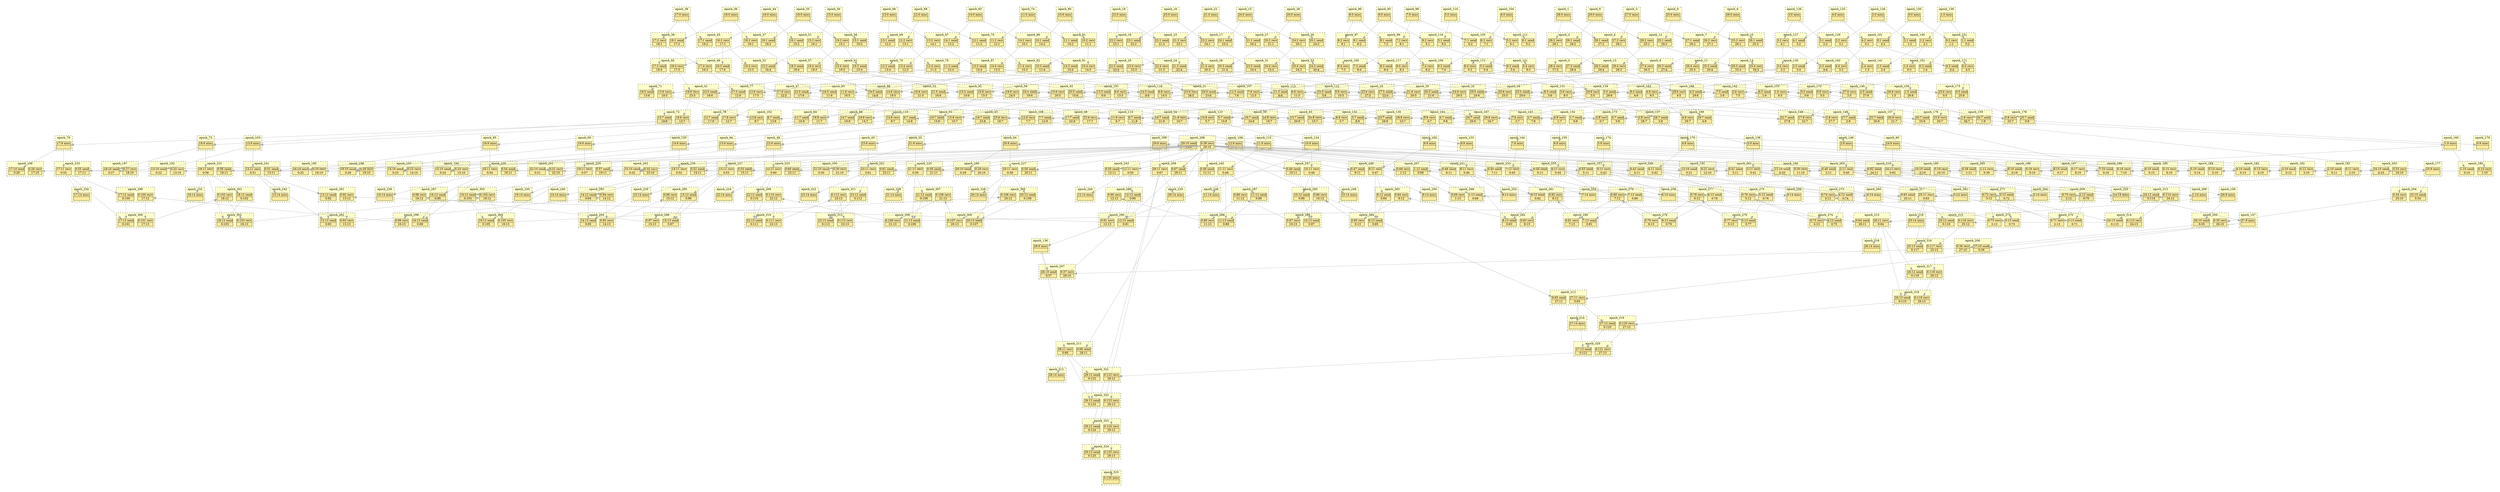 digraph{node[shape=none margin=0 style=filled colorscheme=ylorrd9 fillcolor=2];compound=true;splines=line;subgraph clusterdummy0_0{style=invis;subgraph clusterdummy0_1{style=invis;subgraph clusterdummy0_2{style=invis;subgraph cluster0{style=dashed;colorscheme=ylorrd9;bgcolor=1;edge[arrowhead=empty];label=epoch_0;547[label=<<table border="0" cellborder="0" cellspacing="0"><tr><td>29:0 misc</td></tr><hr/><tr><td> </td></tr></table>>];}}}}subgraph clusterdummy1_0{style=invis;subgraph clusterdummy1_1{style=invis;subgraph clusterdummy1_2{style=invis;subgraph cluster1{style=dashed;colorscheme=ylorrd9;bgcolor=1;edge[arrowhead=empty];label=epoch_1;532[label=<<table border="0" cellborder="0" cellspacing="0"><tr><td>28:0 misc</td></tr><hr/><tr><td> </td></tr></table>>];}}}}subgraph clusterdummy2_0{style=invis;subgraph clusterdummy2_1{style=invis;subgraph clusterdummy2_2{style=invis;subgraph cluster2{style=dashed;colorscheme=ylorrd9;bgcolor=1;edge[arrowhead=empty];label=epoch_2;534[label=<<table border="0" cellborder="0" cellspacing="0"><tr><td>28:2 recv</td></tr><hr/><tr><td> 29:1 </td></tr></table>>];548[label=<<table border="0" cellborder="0" cellspacing="0"><tr><td>29:1 send</td></tr><hr/><tr><td> 28:2 </td></tr></table>>];}}}}subgraph clusterdummy3_0{style=invis;subgraph clusterdummy3_1{style=invis;subgraph clusterdummy3_2{style=invis;subgraph cluster3{style=dashed;colorscheme=ylorrd9;bgcolor=1;edge[arrowhead=empty];label=epoch_3;517[label=<<table border="0" cellborder="0" cellspacing="0"><tr><td>27:0 misc</td></tr><hr/><tr><td> </td></tr></table>>];}}}}subgraph clusterdummy4_0{style=invis;subgraph clusterdummy4_1{style=invis;subgraph clusterdummy4_2{style=invis;subgraph cluster4{style=dashed;colorscheme=ylorrd9;bgcolor=1;edge[arrowhead=empty];label=epoch_4;519[label=<<table border="0" cellborder="0" cellspacing="0"><tr><td>27:2 recv</td></tr><hr/><tr><td> 28:1 </td></tr></table>>];533[label=<<table border="0" cellborder="0" cellspacing="0"><tr><td>28:1 send</td></tr><hr/><tr><td> 27:2 </td></tr></table>>];}}}}subgraph clusterdummy5_0{style=invis;subgraph clusterdummy5_1{style=invis;subgraph clusterdummy5_2{style=invis;subgraph cluster5{style=dashed;colorscheme=ylorrd9;bgcolor=1;edge[arrowhead=empty];label=epoch_5;520[label=<<table border="0" cellborder="0" cellspacing="0"><tr><td>27:3 send</td></tr><hr/><tr><td> 28:4 </td></tr></table>>];536[label=<<table border="0" cellborder="0" cellspacing="0"><tr><td>28:4 recv</td></tr><hr/><tr><td> 27:3 </td></tr></table>>];}}}}subgraph clusterdummy6_0{style=invis;subgraph clusterdummy6_1{style=invis;subgraph clusterdummy6_2{style=invis;subgraph cluster6{style=dashed;colorscheme=ylorrd9;bgcolor=1;edge[arrowhead=empty];label=epoch_6;502[label=<<table border="0" cellborder="0" cellspacing="0"><tr><td>26:0 misc</td></tr><hr/><tr><td> </td></tr></table>>];}}}}subgraph clusterdummy7_0{style=invis;subgraph clusterdummy7_1{style=invis;subgraph clusterdummy7_2{style=invis;subgraph cluster7{style=dashed;colorscheme=ylorrd9;bgcolor=1;edge[arrowhead=empty];label=epoch_7;504[label=<<table border="0" cellborder="0" cellspacing="0"><tr><td>26:2 recv</td></tr><hr/><tr><td> 27:1 </td></tr></table>>];518[label=<<table border="0" cellborder="0" cellspacing="0"><tr><td>27:1 send</td></tr><hr/><tr><td> 26:2 </td></tr></table>>];}}}}subgraph clusterdummy8_0{style=invis;subgraph clusterdummy8_1{style=invis;subgraph clusterdummy8_2{style=invis;subgraph cluster8{style=dashed;colorscheme=ylorrd9;bgcolor=1;edge[arrowhead=empty];label=epoch_8;505[label=<<table border="0" cellborder="0" cellspacing="0"><tr><td>26:3 send</td></tr><hr/><tr><td> 27:4 </td></tr></table>>];521[label=<<table border="0" cellborder="0" cellspacing="0"><tr><td>27:4 recv</td></tr><hr/><tr><td> 26:3 </td></tr></table>>];}}}}subgraph clusterdummy9_0{style=invis;subgraph clusterdummy9_1{style=invis;subgraph clusterdummy9_2{style=invis;subgraph cluster9{style=dashed;colorscheme=ylorrd9;bgcolor=1;edge[arrowhead=empty];label=epoch_9;487[label=<<table border="0" cellborder="0" cellspacing="0"><tr><td>25:0 misc</td></tr><hr/><tr><td> </td></tr></table>>];}}}}subgraph clusterdummy10_0{style=invis;subgraph clusterdummy10_1{style=invis;subgraph clusterdummy10_2{style=invis;subgraph cluster10{style=dashed;colorscheme=ylorrd9;bgcolor=1;edge[arrowhead=empty];label=epoch_10;489[label=<<table border="0" cellborder="0" cellspacing="0"><tr><td>25:2 recv</td></tr><hr/><tr><td> 26:1 </td></tr></table>>];503[label=<<table border="0" cellborder="0" cellspacing="0"><tr><td>26:1 send</td></tr><hr/><tr><td> 25:2 </td></tr></table>>];}}}}subgraph clusterdummy11_0{style=invis;subgraph clusterdummy11_1{style=invis;subgraph clusterdummy11_2{style=invis;subgraph cluster11{style=dashed;colorscheme=ylorrd9;bgcolor=1;edge[arrowhead=empty];label=epoch_11;490[label=<<table border="0" cellborder="0" cellspacing="0"><tr><td>25:3 send</td></tr><hr/><tr><td> 26:4 </td></tr></table>>];506[label=<<table border="0" cellborder="0" cellspacing="0"><tr><td>26:4 recv</td></tr><hr/><tr><td> 25:3 </td></tr></table>>];}}}}subgraph clusterdummy12_0{style=invis;subgraph clusterdummy12_1{style=invis;subgraph clusterdummy12_2{style=invis;subgraph cluster12{style=dashed;colorscheme=ylorrd9;bgcolor=1;edge[arrowhead=empty];label=epoch_12;488[label=<<table border="0" cellborder="0" cellspacing="0"><tr><td>25:1 send</td></tr><hr/><tr><td> 29:2 </td></tr></table>>];549[label=<<table border="0" cellborder="0" cellspacing="0"><tr><td>29:2 recv</td></tr><hr/><tr><td> 25:1 </td></tr></table>>];}}}}subgraph clusterdummy13_0{style=invis;subgraph clusterdummy13_1{style=invis;subgraph clusterdummy13_2{style=invis;subgraph cluster13{style=dashed;colorscheme=ylorrd9;bgcolor=1;edge[arrowhead=empty];label=epoch_13;535[label=<<table border="0" cellborder="0" cellspacing="0"><tr><td>28:3 send</td></tr><hr/><tr><td> 29:4 </td></tr></table>>];551[label=<<table border="0" cellborder="0" cellspacing="0"><tr><td>29:4 recv</td></tr><hr/><tr><td> 28:3 </td></tr></table>>];}}}}subgraph clusterdummy14_0{style=invis;subgraph clusterdummy14_1{style=invis;subgraph clusterdummy14_2{style=invis;subgraph cluster14{style=dashed;colorscheme=ylorrd9;bgcolor=1;edge[arrowhead=empty];label=epoch_14;491[label=<<table border="0" cellborder="0" cellspacing="0"><tr><td>25:4 recv</td></tr><hr/><tr><td> 29:3 </td></tr></table>>];550[label=<<table border="0" cellborder="0" cellspacing="0"><tr><td>29:3 send</td></tr><hr/><tr><td> 25:4 </td></tr></table>>];}}}}subgraph clusterdummy15_0{style=invis;subgraph clusterdummy15_1{style=invis;subgraph clusterdummy15_2{style=invis;subgraph cluster15{style=dashed;colorscheme=ylorrd9;bgcolor=1;edge[arrowhead=empty];label=epoch_15;472[label=<<table border="0" cellborder="0" cellspacing="0"><tr><td>24:0 misc</td></tr><hr/><tr><td> </td></tr></table>>];}}}}subgraph clusterdummy16_0{style=invis;subgraph clusterdummy16_1{style=invis;subgraph clusterdummy16_2{style=invis;subgraph cluster16{style=dashed;colorscheme=ylorrd9;bgcolor=1;edge[arrowhead=empty];label=epoch_16;457[label=<<table border="0" cellborder="0" cellspacing="0"><tr><td>23:0 misc</td></tr><hr/><tr><td> </td></tr></table>>];}}}}subgraph clusterdummy17_0{style=invis;subgraph clusterdummy17_1{style=invis;subgraph clusterdummy17_2{style=invis;subgraph cluster17{style=dashed;colorscheme=ylorrd9;bgcolor=1;edge[arrowhead=empty];label=epoch_17;459[label=<<table border="0" cellborder="0" cellspacing="0"><tr><td>23:2 recv</td></tr><hr/><tr><td> 24:1 </td></tr></table>>];473[label=<<table border="0" cellborder="0" cellspacing="0"><tr><td>24:1 send</td></tr><hr/><tr><td> 23:2 </td></tr></table>>];}}}}subgraph clusterdummy18_0{style=invis;subgraph clusterdummy18_1{style=invis;subgraph clusterdummy18_2{style=invis;subgraph cluster18{style=dashed;colorscheme=ylorrd9;bgcolor=1;edge[arrowhead=empty];label=epoch_18;442[label=<<table border="0" cellborder="0" cellspacing="0"><tr><td>22:0 misc</td></tr><hr/><tr><td> </td></tr></table>>];}}}}subgraph clusterdummy19_0{style=invis;subgraph clusterdummy19_1{style=invis;subgraph clusterdummy19_2{style=invis;subgraph cluster19{style=dashed;colorscheme=ylorrd9;bgcolor=1;edge[arrowhead=empty];label=epoch_19;444[label=<<table border="0" cellborder="0" cellspacing="0"><tr><td>22:2 recv</td></tr><hr/><tr><td> 23:1 </td></tr></table>>];458[label=<<table border="0" cellborder="0" cellspacing="0"><tr><td>23:1 send</td></tr><hr/><tr><td> 22:2 </td></tr></table>>];}}}}subgraph clusterdummy20_0{style=invis;subgraph clusterdummy20_1{style=invis;subgraph clusterdummy20_2{style=invis;subgraph cluster20{style=dashed;colorscheme=ylorrd9;bgcolor=1;edge[arrowhead=empty];label=epoch_20;445[label=<<table border="0" cellborder="0" cellspacing="0"><tr><td>22:3 send</td></tr><hr/><tr><td> 23:4 </td></tr></table>>];461[label=<<table border="0" cellborder="0" cellspacing="0"><tr><td>23:4 recv</td></tr><hr/><tr><td> 22:3 </td></tr></table>>];}}}}subgraph clusterdummy21_0{style=invis;subgraph clusterdummy21_1{style=invis;subgraph clusterdummy21_2{style=invis;subgraph cluster21{style=dashed;colorscheme=ylorrd9;bgcolor=1;edge[arrowhead=empty];label=epoch_21;463[label=<<table border="0" cellborder="0" cellspacing="0"><tr><td>23:6 recv</td></tr><hr/><tr><td> 28:5 </td></tr></table>>];537[label=<<table border="0" cellborder="0" cellspacing="0"><tr><td>28:5 send</td></tr><hr/><tr><td> 23:6 </td></tr></table>>];}}}}subgraph clusterdummy22_0{style=invis;subgraph clusterdummy22_1{style=invis;subgraph clusterdummy22_2{style=invis;subgraph cluster22{style=dashed;colorscheme=ylorrd9;bgcolor=1;edge[arrowhead=empty];label=epoch_22;427[label=<<table border="0" cellborder="0" cellspacing="0"><tr><td>21:0 misc</td></tr><hr/><tr><td> </td></tr></table>>];}}}}subgraph clusterdummy23_0{style=invis;subgraph clusterdummy23_1{style=invis;subgraph clusterdummy23_2{style=invis;subgraph cluster23{style=dashed;colorscheme=ylorrd9;bgcolor=1;edge[arrowhead=empty];label=epoch_23;429[label=<<table border="0" cellborder="0" cellspacing="0"><tr><td>21:2 recv</td></tr><hr/><tr><td> 22:1 </td></tr></table>>];443[label=<<table border="0" cellborder="0" cellspacing="0"><tr><td>22:1 send</td></tr><hr/><tr><td> 21:2 </td></tr></table>>];}}}}subgraph clusterdummy24_0{style=invis;subgraph clusterdummy24_1{style=invis;subgraph clusterdummy24_2{style=invis;subgraph cluster24{style=dashed;colorscheme=ylorrd9;bgcolor=1;edge[arrowhead=empty];label=epoch_24;430[label=<<table border="0" cellborder="0" cellspacing="0"><tr><td>21:3 send</td></tr><hr/><tr><td> 22:4 </td></tr></table>>];446[label=<<table border="0" cellborder="0" cellspacing="0"><tr><td>22:4 recv</td></tr><hr/><tr><td> 21:3 </td></tr></table>>];}}}}subgraph clusterdummy25_0{style=invis;subgraph clusterdummy25_1{style=invis;subgraph clusterdummy25_2{style=invis;subgraph cluster25{style=dashed;colorscheme=ylorrd9;bgcolor=1;edge[arrowhead=empty];label=epoch_25;448[label=<<table border="0" cellborder="0" cellspacing="0"><tr><td>22:6 recv</td></tr><hr/><tr><td> 27:5 </td></tr></table>>];522[label=<<table border="0" cellborder="0" cellspacing="0"><tr><td>27:5 send</td></tr><hr/><tr><td> 22:6 </td></tr></table>>];}}}}subgraph clusterdummy26_0{style=invis;subgraph clusterdummy26_1{style=invis;subgraph clusterdummy26_2{style=invis;subgraph cluster26{style=dashed;colorscheme=ylorrd9;bgcolor=1;edge[arrowhead=empty];label=epoch_26;412[label=<<table border="0" cellborder="0" cellspacing="0"><tr><td>20:0 misc</td></tr><hr/><tr><td> </td></tr></table>>];}}}}subgraph clusterdummy27_0{style=invis;subgraph clusterdummy27_1{style=invis;subgraph clusterdummy27_2{style=invis;subgraph cluster27{style=dashed;colorscheme=ylorrd9;bgcolor=1;edge[arrowhead=empty];label=epoch_27;414[label=<<table border="0" cellborder="0" cellspacing="0"><tr><td>20:2 recv</td></tr><hr/><tr><td> 21:1 </td></tr></table>>];428[label=<<table border="0" cellborder="0" cellspacing="0"><tr><td>21:1 send</td></tr><hr/><tr><td> 20:2 </td></tr></table>>];}}}}subgraph clusterdummy28_0{style=invis;subgraph clusterdummy28_1{style=invis;subgraph clusterdummy28_2{style=invis;subgraph cluster28{style=dashed;colorscheme=ylorrd9;bgcolor=1;edge[arrowhead=empty];label=epoch_28;415[label=<<table border="0" cellborder="0" cellspacing="0"><tr><td>20:3 send</td></tr><hr/><tr><td> 21:4 </td></tr></table>>];431[label=<<table border="0" cellborder="0" cellspacing="0"><tr><td>21:4 recv</td></tr><hr/><tr><td> 20:3 </td></tr></table>>];}}}}subgraph clusterdummy29_0{style=invis;subgraph clusterdummy29_1{style=invis;subgraph clusterdummy29_2{style=invis;subgraph cluster29{style=dashed;colorscheme=ylorrd9;bgcolor=1;edge[arrowhead=empty];label=epoch_29;433[label=<<table border="0" cellborder="0" cellspacing="0"><tr><td>21:6 recv</td></tr><hr/><tr><td> 26:5 </td></tr></table>>];507[label=<<table border="0" cellborder="0" cellspacing="0"><tr><td>26:5 send</td></tr><hr/><tr><td> 21:6 </td></tr></table>>];}}}}subgraph clusterdummy30_0{style=invis;subgraph clusterdummy30_1{style=invis;subgraph clusterdummy30_2{style=invis;subgraph cluster30{style=dashed;colorscheme=ylorrd9;bgcolor=1;edge[arrowhead=empty];label=epoch_30;413[label=<<table border="0" cellborder="0" cellspacing="0"><tr><td>20:1 send</td></tr><hr/><tr><td> 24:2 </td></tr></table>>];474[label=<<table border="0" cellborder="0" cellspacing="0"><tr><td>24:2 recv</td></tr><hr/><tr><td> 20:1 </td></tr></table>>];}}}}subgraph clusterdummy31_0{style=invis;subgraph clusterdummy31_1{style=invis;subgraph clusterdummy31_2{style=invis;subgraph cluster31{style=dashed;colorscheme=ylorrd9;bgcolor=1;edge[arrowhead=empty];label=epoch_31;460[label=<<table border="0" cellborder="0" cellspacing="0"><tr><td>23:3 send</td></tr><hr/><tr><td> 24:4 </td></tr></table>>];476[label=<<table border="0" cellborder="0" cellspacing="0"><tr><td>24:4 recv</td></tr><hr/><tr><td> 23:3 </td></tr></table>>];}}}}subgraph clusterdummy32_0{style=invis;subgraph clusterdummy32_1{style=invis;subgraph clusterdummy32_2{style=invis;subgraph cluster32{style=dashed;colorscheme=ylorrd9;bgcolor=1;edge[arrowhead=empty];label=epoch_32;478[label=<<table border="0" cellborder="0" cellspacing="0"><tr><td>24:6 recv</td></tr><hr/><tr><td> 29:5 </td></tr></table>>];552[label=<<table border="0" cellborder="0" cellspacing="0"><tr><td>29:5 send</td></tr><hr/><tr><td> 24:6 </td></tr></table>>];}}}}subgraph clusterdummy33_0{style=invis;subgraph clusterdummy33_1{style=invis;subgraph clusterdummy33_2{style=invis;subgraph cluster33{style=dashed;colorscheme=ylorrd9;bgcolor=1;edge[arrowhead=empty];label=epoch_33;416[label=<<table border="0" cellborder="0" cellspacing="0"><tr><td>20:4 recv</td></tr><hr/><tr><td> 24:3 </td></tr></table>>];475[label=<<table border="0" cellborder="0" cellspacing="0"><tr><td>24:3 send</td></tr><hr/><tr><td> 20:4 </td></tr></table>>];}}}}subgraph clusterdummy34_0{style=invis;subgraph clusterdummy34_1{style=invis;subgraph clusterdummy34_2{style=invis;subgraph cluster34{style=dashed;colorscheme=ylorrd9;bgcolor=1;edge[arrowhead=empty];label=epoch_34;418[label=<<table border="0" cellborder="0" cellspacing="0"><tr><td>20:6 recv</td></tr><hr/><tr><td> 25:5 </td></tr></table>>];492[label=<<table border="0" cellborder="0" cellspacing="0"><tr><td>25:5 send</td></tr><hr/><tr><td> 20:6 </td></tr></table>>];}}}}subgraph clusterdummy35_0{style=invis;subgraph clusterdummy35_1{style=invis;subgraph clusterdummy35_2{style=invis;subgraph cluster35{style=dashed;colorscheme=ylorrd9;bgcolor=1;edge[arrowhead=empty];label=epoch_35;397[label=<<table border="0" cellborder="0" cellspacing="0"><tr><td>19:0 misc</td></tr><hr/><tr><td> </td></tr></table>>];}}}}subgraph clusterdummy36_0{style=invis;subgraph clusterdummy36_1{style=invis;subgraph clusterdummy36_2{style=invis;subgraph cluster36{style=dashed;colorscheme=ylorrd9;bgcolor=1;edge[arrowhead=empty];label=epoch_36;382[label=<<table border="0" cellborder="0" cellspacing="0"><tr><td>18:0 misc</td></tr><hr/><tr><td> </td></tr></table>>];}}}}subgraph clusterdummy37_0{style=invis;subgraph clusterdummy37_1{style=invis;subgraph clusterdummy37_2{style=invis;subgraph cluster37{style=dashed;colorscheme=ylorrd9;bgcolor=1;edge[arrowhead=empty];label=epoch_37;384[label=<<table border="0" cellborder="0" cellspacing="0"><tr><td>18:2 recv</td></tr><hr/><tr><td> 19:1 </td></tr></table>>];398[label=<<table border="0" cellborder="0" cellspacing="0"><tr><td>19:1 send</td></tr><hr/><tr><td> 18:2 </td></tr></table>>];}}}}subgraph clusterdummy38_0{style=invis;subgraph clusterdummy38_1{style=invis;subgraph clusterdummy38_2{style=invis;subgraph cluster38{style=dashed;colorscheme=ylorrd9;bgcolor=1;edge[arrowhead=empty];label=epoch_38;367[label=<<table border="0" cellborder="0" cellspacing="0"><tr><td>17:0 misc</td></tr><hr/><tr><td> </td></tr></table>>];}}}}subgraph clusterdummy39_0{style=invis;subgraph clusterdummy39_1{style=invis;subgraph clusterdummy39_2{style=invis;subgraph cluster39{style=dashed;colorscheme=ylorrd9;bgcolor=1;edge[arrowhead=empty];label=epoch_39;369[label=<<table border="0" cellborder="0" cellspacing="0"><tr><td>17:2 recv</td></tr><hr/><tr><td> 18:1 </td></tr></table>>];383[label=<<table border="0" cellborder="0" cellspacing="0"><tr><td>18:1 send</td></tr><hr/><tr><td> 17:2 </td></tr></table>>];}}}}subgraph clusterdummy40_0{style=invis;subgraph clusterdummy40_1{style=invis;subgraph clusterdummy40_2{style=invis;subgraph cluster40{style=dashed;colorscheme=ylorrd9;bgcolor=1;edge[arrowhead=empty];label=epoch_40;370[label=<<table border="0" cellborder="0" cellspacing="0"><tr><td>17:3 send</td></tr><hr/><tr><td> 18:4 </td></tr></table>>];386[label=<<table border="0" cellborder="0" cellspacing="0"><tr><td>18:4 recv</td></tr><hr/><tr><td> 17:3 </td></tr></table>>];}}}}subgraph clusterdummy41_0{style=invis;subgraph clusterdummy41_1{style=invis;subgraph clusterdummy41_2{style=invis;subgraph cluster41{style=dashed;colorscheme=ylorrd9;bgcolor=1;edge[arrowhead=empty];label=epoch_41;388[label=<<table border="0" cellborder="0" cellspacing="0"><tr><td>18:6 recv</td></tr><hr/><tr><td> 23:5 </td></tr></table>>];462[label=<<table border="0" cellborder="0" cellspacing="0"><tr><td>23:5 send</td></tr><hr/><tr><td> 18:6 </td></tr></table>>];}}}}subgraph clusterdummy42_0{style=invis;subgraph clusterdummy42_1{style=invis;subgraph clusterdummy42_2{style=invis;subgraph cluster42{style=dashed;colorscheme=ylorrd9;bgcolor=1;edge[arrowhead=empty];label=epoch_42;389[label=<<table border="0" cellborder="0" cellspacing="0"><tr><td>18:7 send</td></tr><hr/><tr><td> 23:8 </td></tr></table>>];465[label=<<table border="0" cellborder="0" cellspacing="0"><tr><td>23:8 recv</td></tr><hr/><tr><td> 18:7 </td></tr></table>>];}}}}subgraph clusterdummy43_0{style=invis;subgraph clusterdummy43_1{style=invis;subgraph clusterdummy43_2{style=invis;subgraph cluster43{style=dashed;colorscheme=ylorrd9;bgcolor=1;edge[arrowhead=empty];label=epoch_43;466[label=<<table border="0" cellborder="0" cellspacing="0"><tr><td>23:9 misc</td></tr><hr/><tr><td> </td></tr></table>>];}}}}subgraph clusterdummy44_0{style=invis;subgraph clusterdummy44_1{style=invis;subgraph clusterdummy44_2{style=invis;subgraph cluster44{style=dashed;colorscheme=ylorrd9;bgcolor=1;edge[arrowhead=empty];label=epoch_44;352[label=<<table border="0" cellborder="0" cellspacing="0"><tr><td>16:0 misc</td></tr><hr/><tr><td> </td></tr></table>>];}}}}subgraph clusterdummy45_0{style=invis;subgraph clusterdummy45_1{style=invis;subgraph clusterdummy45_2{style=invis;subgraph cluster45{style=dashed;colorscheme=ylorrd9;bgcolor=1;edge[arrowhead=empty];label=epoch_45;354[label=<<table border="0" cellborder="0" cellspacing="0"><tr><td>16:2 recv</td></tr><hr/><tr><td> 17:1 </td></tr></table>>];368[label=<<table border="0" cellborder="0" cellspacing="0"><tr><td>17:1 send</td></tr><hr/><tr><td> 16:2 </td></tr></table>>];}}}}subgraph clusterdummy46_0{style=invis;subgraph clusterdummy46_1{style=invis;subgraph clusterdummy46_2{style=invis;subgraph cluster46{style=dashed;colorscheme=ylorrd9;bgcolor=1;edge[arrowhead=empty];label=epoch_46;355[label=<<table border="0" cellborder="0" cellspacing="0"><tr><td>16:3 send</td></tr><hr/><tr><td> 17:4 </td></tr></table>>];371[label=<<table border="0" cellborder="0" cellspacing="0"><tr><td>17:4 recv</td></tr><hr/><tr><td> 16:3 </td></tr></table>>];}}}}subgraph clusterdummy47_0{style=invis;subgraph clusterdummy47_1{style=invis;subgraph clusterdummy47_2{style=invis;subgraph cluster47{style=dashed;colorscheme=ylorrd9;bgcolor=1;edge[arrowhead=empty];label=epoch_47;373[label=<<table border="0" cellborder="0" cellspacing="0"><tr><td>17:6 recv</td></tr><hr/><tr><td> 22:5 </td></tr></table>>];447[label=<<table border="0" cellborder="0" cellspacing="0"><tr><td>22:5 send</td></tr><hr/><tr><td> 17:6 </td></tr></table>>];}}}}subgraph clusterdummy48_0{style=invis;subgraph clusterdummy48_1{style=invis;subgraph clusterdummy48_2{style=invis;subgraph cluster48{style=dashed;colorscheme=ylorrd9;bgcolor=1;edge[arrowhead=empty];label=epoch_48;374[label=<<table border="0" cellborder="0" cellspacing="0"><tr><td>17:7 send</td></tr><hr/><tr><td> 22:8 </td></tr></table>>];450[label=<<table border="0" cellborder="0" cellspacing="0"><tr><td>22:8 recv</td></tr><hr/><tr><td> 17:7 </td></tr></table>>];}}}}subgraph clusterdummy49_0{style=invis;subgraph clusterdummy49_1{style=invis;subgraph clusterdummy49_2{style=invis;subgraph cluster49{style=dashed;colorscheme=ylorrd9;bgcolor=1;edge[arrowhead=empty];label=epoch_49;451[label=<<table border="0" cellborder="0" cellspacing="0"><tr><td>22:9 misc</td></tr><hr/><tr><td> </td></tr></table>>];}}}}subgraph clusterdummy50_0{style=invis;subgraph clusterdummy50_1{style=invis;subgraph clusterdummy50_2{style=invis;subgraph cluster50{style=dashed;colorscheme=ylorrd9;bgcolor=1;edge[arrowhead=empty];label=epoch_50;337[label=<<table border="0" cellborder="0" cellspacing="0"><tr><td>15:0 misc</td></tr><hr/><tr><td> </td></tr></table>>];}}}}subgraph clusterdummy51_0{style=invis;subgraph clusterdummy51_1{style=invis;subgraph clusterdummy51_2{style=invis;subgraph cluster51{style=dashed;colorscheme=ylorrd9;bgcolor=1;edge[arrowhead=empty];label=epoch_51;339[label=<<table border="0" cellborder="0" cellspacing="0"><tr><td>15:2 recv</td></tr><hr/><tr><td> 16:1 </td></tr></table>>];353[label=<<table border="0" cellborder="0" cellspacing="0"><tr><td>16:1 send</td></tr><hr/><tr><td> 15:2 </td></tr></table>>];}}}}subgraph clusterdummy52_0{style=invis;subgraph clusterdummy52_1{style=invis;subgraph clusterdummy52_2{style=invis;subgraph cluster52{style=dashed;colorscheme=ylorrd9;bgcolor=1;edge[arrowhead=empty];label=epoch_52;340[label=<<table border="0" cellborder="0" cellspacing="0"><tr><td>15:3 send</td></tr><hr/><tr><td> 16:4 </td></tr></table>>];356[label=<<table border="0" cellborder="0" cellspacing="0"><tr><td>16:4 recv</td></tr><hr/><tr><td> 15:3 </td></tr></table>>];}}}}subgraph clusterdummy53_0{style=invis;subgraph clusterdummy53_1{style=invis;subgraph clusterdummy53_2{style=invis;subgraph cluster53{style=dashed;colorscheme=ylorrd9;bgcolor=1;edge[arrowhead=empty];label=epoch_53;358[label=<<table border="0" cellborder="0" cellspacing="0"><tr><td>16:6 recv</td></tr><hr/><tr><td> 21:5 </td></tr></table>>];432[label=<<table border="0" cellborder="0" cellspacing="0"><tr><td>21:5 send</td></tr><hr/><tr><td> 16:6 </td></tr></table>>];}}}}subgraph clusterdummy54_0{style=invis;subgraph clusterdummy54_1{style=invis;subgraph clusterdummy54_2{style=invis;subgraph cluster54{style=dashed;colorscheme=ylorrd9;bgcolor=1;edge[arrowhead=empty];label=epoch_54;359[label=<<table border="0" cellborder="0" cellspacing="0"><tr><td>16:7 send</td></tr><hr/><tr><td> 21:8 </td></tr></table>>];435[label=<<table border="0" cellborder="0" cellspacing="0"><tr><td>21:8 recv</td></tr><hr/><tr><td> 16:7 </td></tr></table>>];}}}}subgraph clusterdummy55_0{style=invis;subgraph clusterdummy55_1{style=invis;subgraph clusterdummy55_2{style=invis;subgraph cluster55{style=dashed;colorscheme=ylorrd9;bgcolor=1;edge[arrowhead=empty];label=epoch_55;436[label=<<table border="0" cellborder="0" cellspacing="0"><tr><td>21:9 misc</td></tr><hr/><tr><td> </td></tr></table>>];}}}}subgraph clusterdummy56_0{style=invis;subgraph clusterdummy56_1{style=invis;subgraph clusterdummy56_2{style=invis;subgraph cluster56{style=dashed;colorscheme=ylorrd9;bgcolor=1;edge[arrowhead=empty];label=epoch_56;338[label=<<table border="0" cellborder="0" cellspacing="0"><tr><td>15:1 send</td></tr><hr/><tr><td> 19:2 </td></tr></table>>];399[label=<<table border="0" cellborder="0" cellspacing="0"><tr><td>19:2 recv</td></tr><hr/><tr><td> 15:1 </td></tr></table>>];}}}}subgraph clusterdummy57_0{style=invis;subgraph clusterdummy57_1{style=invis;subgraph clusterdummy57_2{style=invis;subgraph cluster57{style=dashed;colorscheme=ylorrd9;bgcolor=1;edge[arrowhead=empty];label=epoch_57;385[label=<<table border="0" cellborder="0" cellspacing="0"><tr><td>18:3 send</td></tr><hr/><tr><td> 19:4 </td></tr></table>>];401[label=<<table border="0" cellborder="0" cellspacing="0"><tr><td>19:4 recv</td></tr><hr/><tr><td> 18:3 </td></tr></table>>];}}}}subgraph clusterdummy58_0{style=invis;subgraph clusterdummy58_1{style=invis;subgraph clusterdummy58_2{style=invis;subgraph cluster58{style=dashed;colorscheme=ylorrd9;bgcolor=1;edge[arrowhead=empty];label=epoch_58;403[label=<<table border="0" cellborder="0" cellspacing="0"><tr><td>19:6 recv</td></tr><hr/><tr><td> 24:5 </td></tr></table>>];477[label=<<table border="0" cellborder="0" cellspacing="0"><tr><td>24:5 send</td></tr><hr/><tr><td> 19:6 </td></tr></table>>];}}}}subgraph clusterdummy59_0{style=invis;subgraph clusterdummy59_1{style=invis;subgraph clusterdummy59_2{style=invis;subgraph cluster59{style=dashed;colorscheme=ylorrd9;bgcolor=1;edge[arrowhead=empty];label=epoch_59;404[label=<<table border="0" cellborder="0" cellspacing="0"><tr><td>19:7 send</td></tr><hr/><tr><td> 24:8 </td></tr></table>>];480[label=<<table border="0" cellborder="0" cellspacing="0"><tr><td>24:8 recv</td></tr><hr/><tr><td> 19:7 </td></tr></table>>];}}}}subgraph clusterdummy60_0{style=invis;subgraph clusterdummy60_1{style=invis;subgraph clusterdummy60_2{style=invis;subgraph cluster60{style=dashed;colorscheme=ylorrd9;bgcolor=1;edge[arrowhead=empty];label=epoch_60;481[label=<<table border="0" cellborder="0" cellspacing="0"><tr><td>24:9 misc</td></tr><hr/><tr><td> </td></tr></table>>];}}}}subgraph clusterdummy61_0{style=invis;subgraph clusterdummy61_1{style=invis;subgraph clusterdummy61_2{style=invis;subgraph cluster61{style=dashed;colorscheme=ylorrd9;bgcolor=1;edge[arrowhead=empty];label=epoch_61;341[label=<<table border="0" cellborder="0" cellspacing="0"><tr><td>15:4 recv</td></tr><hr/><tr><td> 19:3 </td></tr></table>>];400[label=<<table border="0" cellborder="0" cellspacing="0"><tr><td>19:3 send</td></tr><hr/><tr><td> 15:4 </td></tr></table>>];}}}}subgraph clusterdummy62_0{style=invis;subgraph clusterdummy62_1{style=invis;subgraph clusterdummy62_2{style=invis;subgraph cluster62{style=dashed;colorscheme=ylorrd9;bgcolor=1;edge[arrowhead=empty];label=epoch_62;343[label=<<table border="0" cellborder="0" cellspacing="0"><tr><td>15:6 recv</td></tr><hr/><tr><td> 20:5 </td></tr></table>>];417[label=<<table border="0" cellborder="0" cellspacing="0"><tr><td>20:5 send</td></tr><hr/><tr><td> 15:6 </td></tr></table>>];}}}}subgraph clusterdummy63_0{style=invis;subgraph clusterdummy63_1{style=invis;subgraph clusterdummy63_2{style=invis;subgraph cluster63{style=dashed;colorscheme=ylorrd9;bgcolor=1;edge[arrowhead=empty];label=epoch_63;344[label=<<table border="0" cellborder="0" cellspacing="0"><tr><td>15:7 send</td></tr><hr/><tr><td> 20:8 </td></tr></table>>];420[label=<<table border="0" cellborder="0" cellspacing="0"><tr><td>20:8 recv</td></tr><hr/><tr><td> 15:7 </td></tr></table>>];}}}}subgraph clusterdummy64_0{style=invis;subgraph clusterdummy64_1{style=invis;subgraph clusterdummy64_2{style=invis;subgraph cluster64{style=dashed;colorscheme=ylorrd9;bgcolor=1;edge[arrowhead=empty];label=epoch_64;421[label=<<table border="0" cellborder="0" cellspacing="0"><tr><td>20:9 misc</td></tr><hr/><tr><td> </td></tr></table>>];}}}}subgraph clusterdummy65_0{style=invis;subgraph clusterdummy65_1{style=invis;subgraph clusterdummy65_2{style=invis;subgraph cluster65{style=dashed;colorscheme=ylorrd9;bgcolor=1;edge[arrowhead=empty];label=epoch_65;322[label=<<table border="0" cellborder="0" cellspacing="0"><tr><td>14:0 misc</td></tr><hr/><tr><td> </td></tr></table>>];}}}}subgraph clusterdummy66_0{style=invis;subgraph clusterdummy66_1{style=invis;subgraph clusterdummy66_2{style=invis;subgraph cluster66{style=dashed;colorscheme=ylorrd9;bgcolor=1;edge[arrowhead=empty];label=epoch_66;307[label=<<table border="0" cellborder="0" cellspacing="0"><tr><td>13:0 misc</td></tr><hr/><tr><td> </td></tr></table>>];}}}}subgraph clusterdummy67_0{style=invis;subgraph clusterdummy67_1{style=invis;subgraph clusterdummy67_2{style=invis;subgraph cluster67{style=dashed;colorscheme=ylorrd9;bgcolor=1;edge[arrowhead=empty];label=epoch_67;309[label=<<table border="0" cellborder="0" cellspacing="0"><tr><td>13:2 recv</td></tr><hr/><tr><td> 14:1 </td></tr></table>>];323[label=<<table border="0" cellborder="0" cellspacing="0"><tr><td>14:1 send</td></tr><hr/><tr><td> 13:2 </td></tr></table>>];}}}}subgraph clusterdummy68_0{style=invis;subgraph clusterdummy68_1{style=invis;subgraph clusterdummy68_2{style=invis;subgraph cluster68{style=dashed;colorscheme=ylorrd9;bgcolor=1;edge[arrowhead=empty];label=epoch_68;292[label=<<table border="0" cellborder="0" cellspacing="0"><tr><td>12:0 misc</td></tr><hr/><tr><td> </td></tr></table>>];}}}}subgraph clusterdummy69_0{style=invis;subgraph clusterdummy69_1{style=invis;subgraph clusterdummy69_2{style=invis;subgraph cluster69{style=dashed;colorscheme=ylorrd9;bgcolor=1;edge[arrowhead=empty];label=epoch_69;294[label=<<table border="0" cellborder="0" cellspacing="0"><tr><td>12:2 recv</td></tr><hr/><tr><td> 13:1 </td></tr></table>>];308[label=<<table border="0" cellborder="0" cellspacing="0"><tr><td>13:1 send</td></tr><hr/><tr><td> 12:2 </td></tr></table>>];}}}}subgraph clusterdummy70_0{style=invis;subgraph clusterdummy70_1{style=invis;subgraph clusterdummy70_2{style=invis;subgraph cluster70{style=dashed;colorscheme=ylorrd9;bgcolor=1;edge[arrowhead=empty];label=epoch_70;295[label=<<table border="0" cellborder="0" cellspacing="0"><tr><td>12:3 send</td></tr><hr/><tr><td> 13:4 </td></tr></table>>];311[label=<<table border="0" cellborder="0" cellspacing="0"><tr><td>13:4 recv</td></tr><hr/><tr><td> 12:3 </td></tr></table>>];}}}}subgraph clusterdummy71_0{style=invis;subgraph clusterdummy71_1{style=invis;subgraph clusterdummy71_2{style=invis;subgraph cluster71{style=dashed;colorscheme=ylorrd9;bgcolor=1;edge[arrowhead=empty];label=epoch_71;313[label=<<table border="0" cellborder="0" cellspacing="0"><tr><td>13:6 recv</td></tr><hr/><tr><td> 18:5 </td></tr></table>>];387[label=<<table border="0" cellborder="0" cellspacing="0"><tr><td>18:5 send</td></tr><hr/><tr><td> 13:6 </td></tr></table>>];}}}}subgraph clusterdummy72_0{style=invis;subgraph clusterdummy72_1{style=invis;subgraph clusterdummy72_2{style=invis;subgraph cluster72{style=dashed;colorscheme=ylorrd9;bgcolor=1;edge[arrowhead=empty];label=epoch_72;314[label=<<table border="0" cellborder="0" cellspacing="0"><tr><td>13:7 send</td></tr><hr/><tr><td> 18:8 </td></tr></table>>];390[label=<<table border="0" cellborder="0" cellspacing="0"><tr><td>18:8 recv</td></tr><hr/><tr><td> 13:7 </td></tr></table>>];}}}}subgraph clusterdummy73_0{style=invis;subgraph clusterdummy73_1{style=invis;subgraph clusterdummy73_2{style=invis;subgraph cluster73{style=dashed;colorscheme=ylorrd9;bgcolor=1;edge[arrowhead=empty];label=epoch_73;391[label=<<table border="0" cellborder="0" cellspacing="0"><tr><td>18:9 misc</td></tr><hr/><tr><td> </td></tr></table>>];}}}}subgraph clusterdummy74_0{style=invis;subgraph clusterdummy74_1{style=invis;subgraph clusterdummy74_2{style=invis;subgraph cluster74{style=dashed;colorscheme=ylorrd9;bgcolor=1;edge[arrowhead=empty];label=epoch_74;277[label=<<table border="0" cellborder="0" cellspacing="0"><tr><td>11:0 misc</td></tr><hr/><tr><td> </td></tr></table>>];}}}}subgraph clusterdummy75_0{style=invis;subgraph clusterdummy75_1{style=invis;subgraph clusterdummy75_2{style=invis;subgraph cluster75{style=dashed;colorscheme=ylorrd9;bgcolor=1;edge[arrowhead=empty];label=epoch_75;279[label=<<table border="0" cellborder="0" cellspacing="0"><tr><td>11:2 recv</td></tr><hr/><tr><td> 12:1 </td></tr></table>>];293[label=<<table border="0" cellborder="0" cellspacing="0"><tr><td>12:1 send</td></tr><hr/><tr><td> 11:2 </td></tr></table>>];}}}}subgraph clusterdummy76_0{style=invis;subgraph clusterdummy76_1{style=invis;subgraph clusterdummy76_2{style=invis;subgraph cluster76{style=dashed;colorscheme=ylorrd9;bgcolor=1;edge[arrowhead=empty];label=epoch_76;280[label=<<table border="0" cellborder="0" cellspacing="0"><tr><td>11:3 send</td></tr><hr/><tr><td> 12:4 </td></tr></table>>];296[label=<<table border="0" cellborder="0" cellspacing="0"><tr><td>12:4 recv</td></tr><hr/><tr><td> 11:3 </td></tr></table>>];}}}}subgraph clusterdummy77_0{style=invis;subgraph clusterdummy77_1{style=invis;subgraph clusterdummy77_2{style=invis;subgraph cluster77{style=dashed;colorscheme=ylorrd9;bgcolor=1;edge[arrowhead=empty];label=epoch_77;298[label=<<table border="0" cellborder="0" cellspacing="0"><tr><td>12:6 recv</td></tr><hr/><tr><td> 17:5 </td></tr></table>>];372[label=<<table border="0" cellborder="0" cellspacing="0"><tr><td>17:5 send</td></tr><hr/><tr><td> 12:6 </td></tr></table>>];}}}}subgraph clusterdummy78_0{style=invis;subgraph clusterdummy78_1{style=invis;subgraph clusterdummy78_2{style=invis;subgraph cluster78{style=dashed;colorscheme=ylorrd9;bgcolor=1;edge[arrowhead=empty];label=epoch_78;299[label=<<table border="0" cellborder="0" cellspacing="0"><tr><td>12:7 send</td></tr><hr/><tr><td> 17:8 </td></tr></table>>];375[label=<<table border="0" cellborder="0" cellspacing="0"><tr><td>17:8 recv</td></tr><hr/><tr><td> 12:7 </td></tr></table>>];}}}}subgraph clusterdummy79_0{style=invis;subgraph clusterdummy79_1{style=invis;subgraph clusterdummy79_2{style=invis;subgraph cluster79{style=dashed;colorscheme=ylorrd9;bgcolor=1;edge[arrowhead=empty];label=epoch_79;376[label=<<table border="0" cellborder="0" cellspacing="0"><tr><td>17:9 misc</td></tr><hr/><tr><td> </td></tr></table>>];}}}}subgraph clusterdummy80_0{style=invis;subgraph clusterdummy80_1{style=invis;subgraph clusterdummy80_2{style=invis;subgraph cluster80{style=dashed;colorscheme=ylorrd9;bgcolor=1;edge[arrowhead=empty];label=epoch_80;262[label=<<table border="0" cellborder="0" cellspacing="0"><tr><td>10:0 misc</td></tr><hr/><tr><td> </td></tr></table>>];}}}}subgraph clusterdummy81_0{style=invis;subgraph clusterdummy81_1{style=invis;subgraph clusterdummy81_2{style=invis;subgraph cluster81{style=dashed;colorscheme=ylorrd9;bgcolor=1;edge[arrowhead=empty];label=epoch_81;264[label=<<table border="0" cellborder="0" cellspacing="0"><tr><td>10:2 recv</td></tr><hr/><tr><td> 11:1 </td></tr></table>>];278[label=<<table border="0" cellborder="0" cellspacing="0"><tr><td>11:1 send</td></tr><hr/><tr><td> 10:2 </td></tr></table>>];}}}}subgraph clusterdummy82_0{style=invis;subgraph clusterdummy82_1{style=invis;subgraph clusterdummy82_2{style=invis;subgraph cluster82{style=dashed;colorscheme=ylorrd9;bgcolor=1;edge[arrowhead=empty];label=epoch_82;265[label=<<table border="0" cellborder="0" cellspacing="0"><tr><td>10:3 send</td></tr><hr/><tr><td> 11:4 </td></tr></table>>];281[label=<<table border="0" cellborder="0" cellspacing="0"><tr><td>11:4 recv</td></tr><hr/><tr><td> 10:3 </td></tr></table>>];}}}}subgraph clusterdummy83_0{style=invis;subgraph clusterdummy83_1{style=invis;subgraph clusterdummy83_2{style=invis;subgraph cluster83{style=dashed;colorscheme=ylorrd9;bgcolor=1;edge[arrowhead=empty];label=epoch_83;283[label=<<table border="0" cellborder="0" cellspacing="0"><tr><td>11:6 recv</td></tr><hr/><tr><td> 16:5 </td></tr></table>>];357[label=<<table border="0" cellborder="0" cellspacing="0"><tr><td>16:5 send</td></tr><hr/><tr><td> 11:6 </td></tr></table>>];}}}}subgraph clusterdummy84_0{style=invis;subgraph clusterdummy84_1{style=invis;subgraph clusterdummy84_2{style=invis;subgraph cluster84{style=dashed;colorscheme=ylorrd9;bgcolor=1;edge[arrowhead=empty];label=epoch_84;284[label=<<table border="0" cellborder="0" cellspacing="0"><tr><td>11:7 send</td></tr><hr/><tr><td> 16:8 </td></tr></table>>];360[label=<<table border="0" cellborder="0" cellspacing="0"><tr><td>16:8 recv</td></tr><hr/><tr><td> 11:7 </td></tr></table>>];}}}}subgraph clusterdummy85_0{style=invis;subgraph clusterdummy85_1{style=invis;subgraph clusterdummy85_2{style=invis;subgraph cluster85{style=dashed;colorscheme=ylorrd9;bgcolor=1;edge[arrowhead=empty];label=epoch_85;361[label=<<table border="0" cellborder="0" cellspacing="0"><tr><td>16:9 misc</td></tr><hr/><tr><td> </td></tr></table>>];}}}}subgraph clusterdummy86_0{style=invis;subgraph clusterdummy86_1{style=invis;subgraph clusterdummy86_2{style=invis;subgraph cluster86{style=dashed;colorscheme=ylorrd9;bgcolor=1;edge[arrowhead=empty];label=epoch_86;263[label=<<table border="0" cellborder="0" cellspacing="0"><tr><td>10:1 send</td></tr><hr/><tr><td> 14:2 </td></tr></table>>];324[label=<<table border="0" cellborder="0" cellspacing="0"><tr><td>14:2 recv</td></tr><hr/><tr><td> 10:1 </td></tr></table>>];}}}}subgraph clusterdummy87_0{style=invis;subgraph clusterdummy87_1{style=invis;subgraph clusterdummy87_2{style=invis;subgraph cluster87{style=dashed;colorscheme=ylorrd9;bgcolor=1;edge[arrowhead=empty];label=epoch_87;310[label=<<table border="0" cellborder="0" cellspacing="0"><tr><td>13:3 send</td></tr><hr/><tr><td> 14:4 </td></tr></table>>];326[label=<<table border="0" cellborder="0" cellspacing="0"><tr><td>14:4 recv</td></tr><hr/><tr><td> 13:3 </td></tr></table>>];}}}}subgraph clusterdummy88_0{style=invis;subgraph clusterdummy88_1{style=invis;subgraph clusterdummy88_2{style=invis;subgraph cluster88{style=dashed;colorscheme=ylorrd9;bgcolor=1;edge[arrowhead=empty];label=epoch_88;328[label=<<table border="0" cellborder="0" cellspacing="0"><tr><td>14:6 recv</td></tr><hr/><tr><td> 19:5 </td></tr></table>>];402[label=<<table border="0" cellborder="0" cellspacing="0"><tr><td>19:5 send</td></tr><hr/><tr><td> 14:6 </td></tr></table>>];}}}}subgraph clusterdummy89_0{style=invis;subgraph clusterdummy89_1{style=invis;subgraph clusterdummy89_2{style=invis;subgraph cluster89{style=dashed;colorscheme=ylorrd9;bgcolor=1;edge[arrowhead=empty];label=epoch_89;329[label=<<table border="0" cellborder="0" cellspacing="0"><tr><td>14:7 send</td></tr><hr/><tr><td> 19:8 </td></tr></table>>];405[label=<<table border="0" cellborder="0" cellspacing="0"><tr><td>19:8 recv</td></tr><hr/><tr><td> 14:7 </td></tr></table>>];}}}}subgraph clusterdummy90_0{style=invis;subgraph clusterdummy90_1{style=invis;subgraph clusterdummy90_2{style=invis;subgraph cluster90{style=dashed;colorscheme=ylorrd9;bgcolor=1;edge[arrowhead=empty];label=epoch_90;406[label=<<table border="0" cellborder="0" cellspacing="0"><tr><td>19:9 misc</td></tr><hr/><tr><td> </td></tr></table>>];}}}}subgraph clusterdummy91_0{style=invis;subgraph clusterdummy91_1{style=invis;subgraph clusterdummy91_2{style=invis;subgraph cluster91{style=dashed;colorscheme=ylorrd9;bgcolor=1;edge[arrowhead=empty];label=epoch_91;266[label=<<table border="0" cellborder="0" cellspacing="0"><tr><td>10:4 recv</td></tr><hr/><tr><td> 14:3 </td></tr></table>>];325[label=<<table border="0" cellborder="0" cellspacing="0"><tr><td>14:3 send</td></tr><hr/><tr><td> 10:4 </td></tr></table>>];}}}}subgraph clusterdummy92_0{style=invis;subgraph clusterdummy92_1{style=invis;subgraph clusterdummy92_2{style=invis;subgraph cluster92{style=dashed;colorscheme=ylorrd9;bgcolor=1;edge[arrowhead=empty];label=epoch_92;268[label=<<table border="0" cellborder="0" cellspacing="0"><tr><td>10:6 recv</td></tr><hr/><tr><td> 15:5 </td></tr></table>>];342[label=<<table border="0" cellborder="0" cellspacing="0"><tr><td>15:5 send</td></tr><hr/><tr><td> 10:6 </td></tr></table>>];}}}}subgraph clusterdummy93_0{style=invis;subgraph clusterdummy93_1{style=invis;subgraph clusterdummy93_2{style=invis;subgraph cluster93{style=dashed;colorscheme=ylorrd9;bgcolor=1;edge[arrowhead=empty];label=epoch_93;269[label=<<table border="0" cellborder="0" cellspacing="0"><tr><td>10:7 send</td></tr><hr/><tr><td> 15:8 </td></tr></table>>];345[label=<<table border="0" cellborder="0" cellspacing="0"><tr><td>15:8 recv</td></tr><hr/><tr><td> 10:7 </td></tr></table>>];}}}}subgraph clusterdummy94_0{style=invis;subgraph clusterdummy94_1{style=invis;subgraph clusterdummy94_2{style=invis;subgraph cluster94{style=dashed;colorscheme=ylorrd9;bgcolor=1;edge[arrowhead=empty];label=epoch_94;346[label=<<table border="0" cellborder="0" cellspacing="0"><tr><td>15:9 misc</td></tr><hr/><tr><td> </td></tr></table>>];}}}}subgraph clusterdummy95_0{style=invis;subgraph clusterdummy95_1{style=invis;subgraph clusterdummy95_2{style=invis;subgraph cluster95{style=dashed;colorscheme=ylorrd9;bgcolor=1;edge[arrowhead=empty];label=epoch_95;247[label=<<table border="0" cellborder="0" cellspacing="0"><tr><td>9:0 misc</td></tr><hr/><tr><td> </td></tr></table>>];}}}}subgraph clusterdummy96_0{style=invis;subgraph clusterdummy96_1{style=invis;subgraph clusterdummy96_2{style=invis;subgraph cluster96{style=dashed;colorscheme=ylorrd9;bgcolor=1;edge[arrowhead=empty];label=epoch_96;232[label=<<table border="0" cellborder="0" cellspacing="0"><tr><td>8:0 misc</td></tr><hr/><tr><td> </td></tr></table>>];}}}}subgraph clusterdummy97_0{style=invis;subgraph clusterdummy97_1{style=invis;subgraph clusterdummy97_2{style=invis;subgraph cluster97{style=dashed;colorscheme=ylorrd9;bgcolor=1;edge[arrowhead=empty];label=epoch_97;234[label=<<table border="0" cellborder="0" cellspacing="0"><tr><td>8:2 recv</td></tr><hr/><tr><td> 9:1 </td></tr></table>>];248[label=<<table border="0" cellborder="0" cellspacing="0"><tr><td>9:1 send</td></tr><hr/><tr><td> 8:2 </td></tr></table>>];}}}}subgraph clusterdummy98_0{style=invis;subgraph clusterdummy98_1{style=invis;subgraph clusterdummy98_2{style=invis;subgraph cluster98{style=dashed;colorscheme=ylorrd9;bgcolor=1;edge[arrowhead=empty];label=epoch_98;217[label=<<table border="0" cellborder="0" cellspacing="0"><tr><td>7:0 misc</td></tr><hr/><tr><td> </td></tr></table>>];}}}}subgraph clusterdummy99_0{style=invis;subgraph clusterdummy99_1{style=invis;subgraph clusterdummy99_2{style=invis;subgraph cluster99{style=dashed;colorscheme=ylorrd9;bgcolor=1;edge[arrowhead=empty];label=epoch_99;219[label=<<table border="0" cellborder="0" cellspacing="0"><tr><td>7:2 recv</td></tr><hr/><tr><td> 8:1 </td></tr></table>>];233[label=<<table border="0" cellborder="0" cellspacing="0"><tr><td>8:1 send</td></tr><hr/><tr><td> 7:2 </td></tr></table>>];}}}}subgraph clusterdummy100_0{style=invis;subgraph clusterdummy100_1{style=invis;subgraph clusterdummy100_2{style=invis;subgraph cluster100{style=dashed;colorscheme=ylorrd9;bgcolor=1;edge[arrowhead=empty];label=epoch_100;220[label=<<table border="0" cellborder="0" cellspacing="0"><tr><td>7:3 send</td></tr><hr/><tr><td> 8:4 </td></tr></table>>];236[label=<<table border="0" cellborder="0" cellspacing="0"><tr><td>8:4 recv</td></tr><hr/><tr><td> 7:3 </td></tr></table>>];}}}}subgraph clusterdummy101_0{style=invis;subgraph clusterdummy101_1{style=invis;subgraph clusterdummy101_2{style=invis;subgraph cluster101{style=dashed;colorscheme=ylorrd9;bgcolor=1;edge[arrowhead=empty];label=epoch_101;238[label=<<table border="0" cellborder="0" cellspacing="0"><tr><td>8:6 recv</td></tr><hr/><tr><td> 13:5 </td></tr></table>>];312[label=<<table border="0" cellborder="0" cellspacing="0"><tr><td>13:5 send</td></tr><hr/><tr><td> 8:6 </td></tr></table>>];}}}}subgraph clusterdummy102_0{style=invis;subgraph clusterdummy102_1{style=invis;subgraph clusterdummy102_2{style=invis;subgraph cluster102{style=dashed;colorscheme=ylorrd9;bgcolor=1;edge[arrowhead=empty];label=epoch_102;239[label=<<table border="0" cellborder="0" cellspacing="0"><tr><td>8:7 send</td></tr><hr/><tr><td> 13:8 </td></tr></table>>];315[label=<<table border="0" cellborder="0" cellspacing="0"><tr><td>13:8 recv</td></tr><hr/><tr><td> 8:7 </td></tr></table>>];}}}}subgraph clusterdummy103_0{style=invis;subgraph clusterdummy103_1{style=invis;subgraph clusterdummy103_2{style=invis;subgraph cluster103{style=dashed;colorscheme=ylorrd9;bgcolor=1;edge[arrowhead=empty];label=epoch_103;316[label=<<table border="0" cellborder="0" cellspacing="0"><tr><td>13:9 misc</td></tr><hr/><tr><td> </td></tr></table>>];}}}}subgraph clusterdummy104_0{style=invis;subgraph clusterdummy104_1{style=invis;subgraph clusterdummy104_2{style=invis;subgraph cluster104{style=dashed;colorscheme=ylorrd9;bgcolor=1;edge[arrowhead=empty];label=epoch_104;202[label=<<table border="0" cellborder="0" cellspacing="0"><tr><td>6:0 misc</td></tr><hr/><tr><td> </td></tr></table>>];}}}}subgraph clusterdummy105_0{style=invis;subgraph clusterdummy105_1{style=invis;subgraph clusterdummy105_2{style=invis;subgraph cluster105{style=dashed;colorscheme=ylorrd9;bgcolor=1;edge[arrowhead=empty];label=epoch_105;204[label=<<table border="0" cellborder="0" cellspacing="0"><tr><td>6:2 recv</td></tr><hr/><tr><td> 7:1 </td></tr></table>>];218[label=<<table border="0" cellborder="0" cellspacing="0"><tr><td>7:1 send</td></tr><hr/><tr><td> 6:2 </td></tr></table>>];}}}}subgraph clusterdummy106_0{style=invis;subgraph clusterdummy106_1{style=invis;subgraph clusterdummy106_2{style=invis;subgraph cluster106{style=dashed;colorscheme=ylorrd9;bgcolor=1;edge[arrowhead=empty];label=epoch_106;205[label=<<table border="0" cellborder="0" cellspacing="0"><tr><td>6:3 send</td></tr><hr/><tr><td> 7:4 </td></tr></table>>];221[label=<<table border="0" cellborder="0" cellspacing="0"><tr><td>7:4 recv</td></tr><hr/><tr><td> 6:3 </td></tr></table>>];}}}}subgraph clusterdummy107_0{style=invis;subgraph clusterdummy107_1{style=invis;subgraph clusterdummy107_2{style=invis;subgraph cluster107{style=dashed;colorscheme=ylorrd9;bgcolor=1;edge[arrowhead=empty];label=epoch_107;223[label=<<table border="0" cellborder="0" cellspacing="0"><tr><td>7:6 recv</td></tr><hr/><tr><td> 12:5 </td></tr></table>>];297[label=<<table border="0" cellborder="0" cellspacing="0"><tr><td>12:5 send</td></tr><hr/><tr><td> 7:6 </td></tr></table>>];}}}}subgraph clusterdummy108_0{style=invis;subgraph clusterdummy108_1{style=invis;subgraph clusterdummy108_2{style=invis;subgraph cluster108{style=dashed;colorscheme=ylorrd9;bgcolor=1;edge[arrowhead=empty];label=epoch_108;224[label=<<table border="0" cellborder="0" cellspacing="0"><tr><td>7:7 send</td></tr><hr/><tr><td> 12:8 </td></tr></table>>];300[label=<<table border="0" cellborder="0" cellspacing="0"><tr><td>12:8 recv</td></tr><hr/><tr><td> 7:7 </td></tr></table>>];}}}}subgraph clusterdummy109_0{style=invis;subgraph clusterdummy109_1{style=invis;subgraph clusterdummy109_2{style=invis;subgraph cluster109{style=dashed;colorscheme=ylorrd9;bgcolor=1;edge[arrowhead=empty];label=epoch_109;301[label=<<table border="0" cellborder="0" cellspacing="0"><tr><td>12:9 misc</td></tr><hr/><tr><td> </td></tr></table>>];}}}}subgraph clusterdummy110_0{style=invis;subgraph clusterdummy110_1{style=invis;subgraph clusterdummy110_2{style=invis;subgraph cluster110{style=dashed;colorscheme=ylorrd9;bgcolor=1;edge[arrowhead=empty];label=epoch_110;187[label=<<table border="0" cellborder="0" cellspacing="0"><tr><td>5:0 misc</td></tr><hr/><tr><td> </td></tr></table>>];}}}}subgraph clusterdummy111_0{style=invis;subgraph clusterdummy111_1{style=invis;subgraph clusterdummy111_2{style=invis;subgraph cluster111{style=dashed;colorscheme=ylorrd9;bgcolor=1;edge[arrowhead=empty];label=epoch_111;189[label=<<table border="0" cellborder="0" cellspacing="0"><tr><td>5:2 recv</td></tr><hr/><tr><td> 6:1 </td></tr></table>>];203[label=<<table border="0" cellborder="0" cellspacing="0"><tr><td>6:1 send</td></tr><hr/><tr><td> 5:2 </td></tr></table>>];}}}}subgraph clusterdummy112_0{style=invis;subgraph clusterdummy112_1{style=invis;subgraph clusterdummy112_2{style=invis;subgraph cluster112{style=dashed;colorscheme=ylorrd9;bgcolor=1;edge[arrowhead=empty];label=epoch_112;190[label=<<table border="0" cellborder="0" cellspacing="0"><tr><td>5:3 send</td></tr><hr/><tr><td> 6:4 </td></tr></table>>];206[label=<<table border="0" cellborder="0" cellspacing="0"><tr><td>6:4 recv</td></tr><hr/><tr><td> 5:3 </td></tr></table>>];}}}}subgraph clusterdummy113_0{style=invis;subgraph clusterdummy113_1{style=invis;subgraph clusterdummy113_2{style=invis;subgraph cluster113{style=dashed;colorscheme=ylorrd9;bgcolor=1;edge[arrowhead=empty];label=epoch_113;208[label=<<table border="0" cellborder="0" cellspacing="0"><tr><td>6:6 recv</td></tr><hr/><tr><td> 11:5 </td></tr></table>>];282[label=<<table border="0" cellborder="0" cellspacing="0"><tr><td>11:5 send</td></tr><hr/><tr><td> 6:6 </td></tr></table>>];}}}}subgraph clusterdummy114_0{style=invis;subgraph clusterdummy114_1{style=invis;subgraph clusterdummy114_2{style=invis;subgraph cluster114{style=dashed;colorscheme=ylorrd9;bgcolor=1;edge[arrowhead=empty];label=epoch_114;209[label=<<table border="0" cellborder="0" cellspacing="0"><tr><td>6:7 send</td></tr><hr/><tr><td> 11:8 </td></tr></table>>];285[label=<<table border="0" cellborder="0" cellspacing="0"><tr><td>11:8 recv</td></tr><hr/><tr><td> 6:7 </td></tr></table>>];}}}}subgraph clusterdummy115_0{style=invis;subgraph clusterdummy115_1{style=invis;subgraph clusterdummy115_2{style=invis;subgraph cluster115{style=dashed;colorscheme=ylorrd9;bgcolor=1;edge[arrowhead=empty];label=epoch_115;286[label=<<table border="0" cellborder="0" cellspacing="0"><tr><td>11:9 misc</td></tr><hr/><tr><td> </td></tr></table>>];}}}}subgraph clusterdummy116_0{style=invis;subgraph clusterdummy116_1{style=invis;subgraph clusterdummy116_2{style=invis;subgraph cluster116{style=dashed;colorscheme=ylorrd9;bgcolor=1;edge[arrowhead=empty];label=epoch_116;188[label=<<table border="0" cellborder="0" cellspacing="0"><tr><td>5:1 send</td></tr><hr/><tr><td> 9:2 </td></tr></table>>];249[label=<<table border="0" cellborder="0" cellspacing="0"><tr><td>9:2 recv</td></tr><hr/><tr><td> 5:1 </td></tr></table>>];}}}}subgraph clusterdummy117_0{style=invis;subgraph clusterdummy117_1{style=invis;subgraph clusterdummy117_2{style=invis;subgraph cluster117{style=dashed;colorscheme=ylorrd9;bgcolor=1;edge[arrowhead=empty];label=epoch_117;235[label=<<table border="0" cellborder="0" cellspacing="0"><tr><td>8:3 send</td></tr><hr/><tr><td> 9:4 </td></tr></table>>];251[label=<<table border="0" cellborder="0" cellspacing="0"><tr><td>9:4 recv</td></tr><hr/><tr><td> 8:3 </td></tr></table>>];}}}}subgraph clusterdummy118_0{style=invis;subgraph clusterdummy118_1{style=invis;subgraph clusterdummy118_2{style=invis;subgraph cluster118{style=dashed;colorscheme=ylorrd9;bgcolor=1;edge[arrowhead=empty];label=epoch_118;253[label=<<table border="0" cellborder="0" cellspacing="0"><tr><td>9:6 recv</td></tr><hr/><tr><td> 14:5 </td></tr></table>>];327[label=<<table border="0" cellborder="0" cellspacing="0"><tr><td>14:5 send</td></tr><hr/><tr><td> 9:6 </td></tr></table>>];}}}}subgraph clusterdummy119_0{style=invis;subgraph clusterdummy119_1{style=invis;subgraph clusterdummy119_2{style=invis;subgraph cluster119{style=dashed;colorscheme=ylorrd9;bgcolor=1;edge[arrowhead=empty];label=epoch_119;254[label=<<table border="0" cellborder="0" cellspacing="0"><tr><td>9:7 send</td></tr><hr/><tr><td> 14:8 </td></tr></table>>];330[label=<<table border="0" cellborder="0" cellspacing="0"><tr><td>14:8 recv</td></tr><hr/><tr><td> 9:7 </td></tr></table>>];}}}}subgraph clusterdummy120_0{style=invis;subgraph clusterdummy120_1{style=invis;subgraph clusterdummy120_2{style=invis;subgraph cluster120{style=dashed;colorscheme=ylorrd9;bgcolor=1;edge[arrowhead=empty];label=epoch_120;331[label=<<table border="0" cellborder="0" cellspacing="0"><tr><td>14:9 misc</td></tr><hr/><tr><td> </td></tr></table>>];}}}}subgraph clusterdummy121_0{style=invis;subgraph clusterdummy121_1{style=invis;subgraph clusterdummy121_2{style=invis;subgraph cluster121{style=dashed;colorscheme=ylorrd9;bgcolor=1;edge[arrowhead=empty];label=epoch_121;191[label=<<table border="0" cellborder="0" cellspacing="0"><tr><td>5:4 recv</td></tr><hr/><tr><td> 9:3 </td></tr></table>>];250[label=<<table border="0" cellborder="0" cellspacing="0"><tr><td>9:3 send</td></tr><hr/><tr><td> 5:4 </td></tr></table>>];}}}}subgraph clusterdummy122_0{style=invis;subgraph clusterdummy122_1{style=invis;subgraph clusterdummy122_2{style=invis;subgraph cluster122{style=dashed;colorscheme=ylorrd9;bgcolor=1;edge[arrowhead=empty];label=epoch_122;193[label=<<table border="0" cellborder="0" cellspacing="0"><tr><td>5:6 recv</td></tr><hr/><tr><td> 10:5 </td></tr></table>>];267[label=<<table border="0" cellborder="0" cellspacing="0"><tr><td>10:5 send</td></tr><hr/><tr><td> 5:6 </td></tr></table>>];}}}}subgraph clusterdummy123_0{style=invis;subgraph clusterdummy123_1{style=invis;subgraph clusterdummy123_2{style=invis;subgraph cluster123{style=dashed;colorscheme=ylorrd9;bgcolor=1;edge[arrowhead=empty];label=epoch_123;194[label=<<table border="0" cellborder="0" cellspacing="0"><tr><td>5:7 send</td></tr><hr/><tr><td> 10:8 </td></tr></table>>];270[label=<<table border="0" cellborder="0" cellspacing="0"><tr><td>10:8 recv</td></tr><hr/><tr><td> 5:7 </td></tr></table>>];}}}}subgraph clusterdummy124_0{style=invis;subgraph clusterdummy124_1{style=invis;subgraph clusterdummy124_2{style=invis;subgraph cluster124{style=dashed;colorscheme=ylorrd9;bgcolor=1;edge[arrowhead=empty];label=epoch_124;271[label=<<table border="0" cellborder="0" cellspacing="0"><tr><td>10:9 misc</td></tr><hr/><tr><td> </td></tr></table>>];}}}}subgraph clusterdummy125_0{style=invis;subgraph clusterdummy125_1{style=invis;subgraph clusterdummy125_2{style=invis;subgraph cluster125{style=dashed;colorscheme=ylorrd9;bgcolor=1;edge[arrowhead=empty];label=epoch_125;172[label=<<table border="0" cellborder="0" cellspacing="0"><tr><td>4:0 misc</td></tr><hr/><tr><td> </td></tr></table>>];}}}}subgraph clusterdummy126_0{style=invis;subgraph clusterdummy126_1{style=invis;subgraph clusterdummy126_2{style=invis;subgraph cluster126{style=dashed;colorscheme=ylorrd9;bgcolor=1;edge[arrowhead=empty];label=epoch_126;157[label=<<table border="0" cellborder="0" cellspacing="0"><tr><td>3:0 misc</td></tr><hr/><tr><td> </td></tr></table>>];}}}}subgraph clusterdummy127_0{style=invis;subgraph clusterdummy127_1{style=invis;subgraph clusterdummy127_2{style=invis;subgraph cluster127{style=dashed;colorscheme=ylorrd9;bgcolor=1;edge[arrowhead=empty];label=epoch_127;159[label=<<table border="0" cellborder="0" cellspacing="0"><tr><td>3:2 recv</td></tr><hr/><tr><td> 4:1 </td></tr></table>>];173[label=<<table border="0" cellborder="0" cellspacing="0"><tr><td>4:1 send</td></tr><hr/><tr><td> 3:2 </td></tr></table>>];}}}}subgraph clusterdummy128_0{style=invis;subgraph clusterdummy128_1{style=invis;subgraph clusterdummy128_2{style=invis;subgraph cluster128{style=dashed;colorscheme=ylorrd9;bgcolor=1;edge[arrowhead=empty];label=epoch_128;142[label=<<table border="0" cellborder="0" cellspacing="0"><tr><td>2:0 misc</td></tr><hr/><tr><td> </td></tr></table>>];}}}}subgraph clusterdummy129_0{style=invis;subgraph clusterdummy129_1{style=invis;subgraph clusterdummy129_2{style=invis;subgraph cluster129{style=dashed;colorscheme=ylorrd9;bgcolor=1;edge[arrowhead=empty];label=epoch_129;144[label=<<table border="0" cellborder="0" cellspacing="0"><tr><td>2:2 recv</td></tr><hr/><tr><td> 3:1 </td></tr></table>>];158[label=<<table border="0" cellborder="0" cellspacing="0"><tr><td>3:1 send</td></tr><hr/><tr><td> 2:2 </td></tr></table>>];}}}}subgraph clusterdummy130_0{style=invis;subgraph clusterdummy130_1{style=invis;subgraph clusterdummy130_2{style=invis;subgraph cluster130{style=dashed;colorscheme=ylorrd9;bgcolor=1;edge[arrowhead=empty];label=epoch_130;145[label=<<table border="0" cellborder="0" cellspacing="0"><tr><td>2:3 send</td></tr><hr/><tr><td> 3:4 </td></tr></table>>];161[label=<<table border="0" cellborder="0" cellspacing="0"><tr><td>3:4 recv</td></tr><hr/><tr><td> 2:3 </td></tr></table>>];}}}}subgraph clusterdummy131_0{style=invis;subgraph clusterdummy131_1{style=invis;subgraph clusterdummy131_2{style=invis;subgraph cluster131{style=dashed;colorscheme=ylorrd9;bgcolor=1;edge[arrowhead=empty];label=epoch_131;163[label=<<table border="0" cellborder="0" cellspacing="0"><tr><td>3:6 recv</td></tr><hr/><tr><td> 8:5 </td></tr></table>>];237[label=<<table border="0" cellborder="0" cellspacing="0"><tr><td>8:5 send</td></tr><hr/><tr><td> 3:6 </td></tr></table>>];}}}}subgraph clusterdummy132_0{style=invis;subgraph clusterdummy132_1{style=invis;subgraph clusterdummy132_2{style=invis;subgraph cluster132{style=dashed;colorscheme=ylorrd9;bgcolor=1;edge[arrowhead=empty];label=epoch_132;164[label=<<table border="0" cellborder="0" cellspacing="0"><tr><td>3:7 send</td></tr><hr/><tr><td> 8:8 </td></tr></table>>];240[label=<<table border="0" cellborder="0" cellspacing="0"><tr><td>8:8 recv</td></tr><hr/><tr><td> 3:7 </td></tr></table>>];}}}}subgraph clusterdummy133_0{style=invis;subgraph clusterdummy133_1{style=invis;subgraph clusterdummy133_2{style=invis;subgraph cluster133{style=dashed;colorscheme=ylorrd9;bgcolor=1;edge[arrowhead=empty];label=epoch_133;241[label=<<table border="0" cellborder="0" cellspacing="0"><tr><td>8:9 misc</td></tr><hr/><tr><td> </td></tr></table>>];}}}}subgraph clusterdummy134_0{style=invis;subgraph clusterdummy134_1{style=invis;subgraph clusterdummy134_2{style=invis;subgraph cluster134{style=dashed;colorscheme=ylorrd9;bgcolor=1;edge[arrowhead=empty];label=epoch_134;162[label=<<table border="0" cellborder="0" cellspacing="0"><tr><td>3:5 send</td></tr><hr/><tr><td> 28:6 </td></tr></table>>];538[label=<<table border="0" cellborder="0" cellspacing="0"><tr><td>28:6 recv</td></tr><hr/><tr><td> 3:5 </td></tr></table>>];}}}}subgraph clusterdummy135_0{style=invis;subgraph clusterdummy135_1{style=invis;subgraph clusterdummy135_2{style=invis;subgraph cluster135{style=dashed;colorscheme=ylorrd9;bgcolor=1;edge[arrowhead=empty];label=epoch_135;464[label=<<table border="0" cellborder="0" cellspacing="0"><tr><td>23:7 send</td></tr><hr/><tr><td> 28:8 </td></tr></table>>];540[label=<<table border="0" cellborder="0" cellspacing="0"><tr><td>28:8 recv</td></tr><hr/><tr><td> 23:7 </td></tr></table>>];}}}}subgraph clusterdummy136_0{style=invis;subgraph clusterdummy136_1{style=invis;subgraph clusterdummy136_2{style=invis;subgraph cluster136{style=dashed;colorscheme=ylorrd9;bgcolor=1;edge[arrowhead=empty];label=epoch_136;541[label=<<table border="0" cellborder="0" cellspacing="0"><tr><td>28:9 misc</td></tr><hr/><tr><td> </td></tr></table>>];}}}}subgraph clusterdummy137_0{style=invis;subgraph clusterdummy137_1{style=invis;subgraph clusterdummy137_2{style=invis;subgraph cluster137{style=dashed;colorscheme=ylorrd9;bgcolor=1;edge[arrowhead=empty];label=epoch_137;165[label=<<table border="0" cellborder="0" cellspacing="0"><tr><td>3:8 recv</td></tr><hr/><tr><td> 28:7 </td></tr></table>>];539[label=<<table border="0" cellborder="0" cellspacing="0"><tr><td>28:7 send</td></tr><hr/><tr><td> 3:8 </td></tr></table>>];}}}}subgraph clusterdummy138_0{style=invis;subgraph clusterdummy138_1{style=invis;subgraph clusterdummy138_2{style=invis;subgraph cluster138{style=dashed;colorscheme=ylorrd9;bgcolor=1;edge[arrowhead=empty];label=epoch_138;166[label=<<table border="0" cellborder="0" cellspacing="0"><tr><td>3:9 misc</td></tr><hr/><tr><td> </td></tr></table>>];}}}}subgraph clusterdummy139_0{style=invis;subgraph clusterdummy139_1{style=invis;subgraph clusterdummy139_2{style=invis;subgraph cluster139{style=dashed;colorscheme=ylorrd9;bgcolor=1;edge[arrowhead=empty];label=epoch_139;127[label=<<table border="0" cellborder="0" cellspacing="0"><tr><td>1:0 misc</td></tr><hr/><tr><td> </td></tr></table>>];}}}}subgraph clusterdummy140_0{style=invis;subgraph clusterdummy140_1{style=invis;subgraph clusterdummy140_2{style=invis;subgraph cluster140{style=dashed;colorscheme=ylorrd9;bgcolor=1;edge[arrowhead=empty];label=epoch_140;129[label=<<table border="0" cellborder="0" cellspacing="0"><tr><td>1:2 recv</td></tr><hr/><tr><td> 2:1 </td></tr></table>>];143[label=<<table border="0" cellborder="0" cellspacing="0"><tr><td>2:1 send</td></tr><hr/><tr><td> 1:2 </td></tr></table>>];}}}}subgraph clusterdummy141_0{style=invis;subgraph clusterdummy141_1{style=invis;subgraph clusterdummy141_2{style=invis;subgraph cluster141{style=dashed;colorscheme=ylorrd9;bgcolor=1;edge[arrowhead=empty];label=epoch_141;130[label=<<table border="0" cellborder="0" cellspacing="0"><tr><td>1:3 send</td></tr><hr/><tr><td> 2:4 </td></tr></table>>];146[label=<<table border="0" cellborder="0" cellspacing="0"><tr><td>2:4 recv</td></tr><hr/><tr><td> 1:3 </td></tr></table>>];}}}}subgraph clusterdummy142_0{style=invis;subgraph clusterdummy142_1{style=invis;subgraph clusterdummy142_2{style=invis;subgraph cluster142{style=dashed;colorscheme=ylorrd9;bgcolor=1;edge[arrowhead=empty];label=epoch_142;148[label=<<table border="0" cellborder="0" cellspacing="0"><tr><td>2:6 recv</td></tr><hr/><tr><td> 7:5 </td></tr></table>>];222[label=<<table border="0" cellborder="0" cellspacing="0"><tr><td>7:5 send</td></tr><hr/><tr><td> 2:6 </td></tr></table>>];}}}}subgraph clusterdummy143_0{style=invis;subgraph clusterdummy143_1{style=invis;subgraph clusterdummy143_2{style=invis;subgraph cluster143{style=dashed;colorscheme=ylorrd9;bgcolor=1;edge[arrowhead=empty];label=epoch_143;149[label=<<table border="0" cellborder="0" cellspacing="0"><tr><td>2:7 send</td></tr><hr/><tr><td> 7:8 </td></tr></table>>];225[label=<<table border="0" cellborder="0" cellspacing="0"><tr><td>7:8 recv</td></tr><hr/><tr><td> 2:7 </td></tr></table>>];}}}}subgraph clusterdummy144_0{style=invis;subgraph clusterdummy144_1{style=invis;subgraph clusterdummy144_2{style=invis;subgraph cluster144{style=dashed;colorscheme=ylorrd9;bgcolor=1;edge[arrowhead=empty];label=epoch_144;226[label=<<table border="0" cellborder="0" cellspacing="0"><tr><td>7:9 misc</td></tr><hr/><tr><td> </td></tr></table>>];}}}}subgraph clusterdummy145_0{style=invis;subgraph clusterdummy145_1{style=invis;subgraph clusterdummy145_2{style=invis;subgraph cluster145{style=dashed;colorscheme=ylorrd9;bgcolor=1;edge[arrowhead=empty];label=epoch_145;147[label=<<table border="0" cellborder="0" cellspacing="0"><tr><td>2:5 send</td></tr><hr/><tr><td> 27:6 </td></tr></table>>];523[label=<<table border="0" cellborder="0" cellspacing="0"><tr><td>27:6 recv</td></tr><hr/><tr><td> 2:5 </td></tr></table>>];}}}}subgraph clusterdummy146_0{style=invis;subgraph clusterdummy146_1{style=invis;subgraph clusterdummy146_2{style=invis;subgraph cluster146{style=dashed;colorscheme=ylorrd9;bgcolor=1;edge[arrowhead=empty];label=epoch_146;449[label=<<table border="0" cellborder="0" cellspacing="0"><tr><td>22:7 send</td></tr><hr/><tr><td> 27:8 </td></tr></table>>];525[label=<<table border="0" cellborder="0" cellspacing="0"><tr><td>27:8 recv</td></tr><hr/><tr><td> 22:7 </td></tr></table>>];}}}}subgraph clusterdummy147_0{style=invis;subgraph clusterdummy147_1{style=invis;subgraph clusterdummy147_2{style=invis;subgraph cluster147{style=dashed;colorscheme=ylorrd9;bgcolor=1;edge[arrowhead=empty];label=epoch_147;526[label=<<table border="0" cellborder="0" cellspacing="0"><tr><td>27:9 misc</td></tr><hr/><tr><td> </td></tr></table>>];}}}}subgraph clusterdummy148_0{style=invis;subgraph clusterdummy148_1{style=invis;subgraph clusterdummy148_2{style=invis;subgraph cluster148{style=dashed;colorscheme=ylorrd9;bgcolor=1;edge[arrowhead=empty];label=epoch_148;150[label=<<table border="0" cellborder="0" cellspacing="0"><tr><td>2:8 recv</td></tr><hr/><tr><td> 27:7 </td></tr></table>>];524[label=<<table border="0" cellborder="0" cellspacing="0"><tr><td>27:7 send</td></tr><hr/><tr><td> 2:8 </td></tr></table>>];}}}}subgraph clusterdummy149_0{style=invis;subgraph clusterdummy149_1{style=invis;subgraph clusterdummy149_2{style=invis;subgraph cluster149{style=dashed;colorscheme=ylorrd9;bgcolor=1;edge[arrowhead=empty];label=epoch_149;151[label=<<table border="0" cellborder="0" cellspacing="0"><tr><td>2:9 misc</td></tr><hr/><tr><td> </td></tr></table>>];}}}}subgraph clusterdummy150_0{style=invis;subgraph clusterdummy150_1{style=invis;subgraph clusterdummy150_2{style=invis;subgraph cluster150{style=dashed;colorscheme=ylorrd9;bgcolor=1;edge[arrowhead=empty];label=epoch_150;0[label=<<table border="0" cellborder="0" cellspacing="0"><tr><td>0:0 misc</td></tr><hr/><tr><td> </td></tr></table>>];}}}}subgraph clusterdummy151_0{style=invis;subgraph clusterdummy151_1{style=invis;subgraph clusterdummy151_2{style=invis;subgraph cluster151{style=dashed;colorscheme=ylorrd9;bgcolor=1;edge[arrowhead=empty];label=epoch_151;2[label=<<table border="0" cellborder="0" cellspacing="0"><tr><td>0:2 recv</td></tr><hr/><tr><td> 1:1 </td></tr></table>>];128[label=<<table border="0" cellborder="0" cellspacing="0"><tr><td>1:1 send</td></tr><hr/><tr><td> 0:2 </td></tr></table>>];}}}}subgraph clusterdummy152_0{style=invis;subgraph clusterdummy152_1{style=invis;subgraph clusterdummy152_2{style=invis;subgraph cluster152{style=dashed;colorscheme=ylorrd9;bgcolor=1;edge[arrowhead=empty];label=epoch_152;3[label=<<table border="0" cellborder="0" cellspacing="0"><tr><td>0:3 send</td></tr><hr/><tr><td> 1:4 </td></tr></table>>];131[label=<<table border="0" cellborder="0" cellspacing="0"><tr><td>1:4 recv</td></tr><hr/><tr><td> 0:3 </td></tr></table>>];}}}}subgraph clusterdummy153_0{style=invis;subgraph clusterdummy153_1{style=invis;subgraph clusterdummy153_2{style=invis;subgraph cluster153{style=dashed;colorscheme=ylorrd9;bgcolor=1;edge[arrowhead=empty];label=epoch_153;133[label=<<table border="0" cellborder="0" cellspacing="0"><tr><td>1:6 recv</td></tr><hr/><tr><td> 6:5 </td></tr></table>>];207[label=<<table border="0" cellborder="0" cellspacing="0"><tr><td>6:5 send</td></tr><hr/><tr><td> 1:6 </td></tr></table>>];}}}}subgraph clusterdummy154_0{style=invis;subgraph clusterdummy154_1{style=invis;subgraph clusterdummy154_2{style=invis;subgraph cluster154{style=dashed;colorscheme=ylorrd9;bgcolor=1;edge[arrowhead=empty];label=epoch_154;134[label=<<table border="0" cellborder="0" cellspacing="0"><tr><td>1:7 send</td></tr><hr/><tr><td> 6:8 </td></tr></table>>];210[label=<<table border="0" cellborder="0" cellspacing="0"><tr><td>6:8 recv</td></tr><hr/><tr><td> 1:7 </td></tr></table>>];}}}}subgraph clusterdummy155_0{style=invis;subgraph clusterdummy155_1{style=invis;subgraph clusterdummy155_2{style=invis;subgraph cluster155{style=dashed;colorscheme=ylorrd9;bgcolor=1;edge[arrowhead=empty];label=epoch_155;211[label=<<table border="0" cellborder="0" cellspacing="0"><tr><td>6:9 misc</td></tr><hr/><tr><td> </td></tr></table>>];}}}}subgraph clusterdummy156_0{style=invis;subgraph clusterdummy156_1{style=invis;subgraph clusterdummy156_2{style=invis;subgraph cluster156{style=dashed;colorscheme=ylorrd9;bgcolor=1;edge[arrowhead=empty];label=epoch_156;132[label=<<table border="0" cellborder="0" cellspacing="0"><tr><td>1:5 send</td></tr><hr/><tr><td> 26:6 </td></tr></table>>];508[label=<<table border="0" cellborder="0" cellspacing="0"><tr><td>26:6 recv</td></tr><hr/><tr><td> 1:5 </td></tr></table>>];}}}}subgraph clusterdummy157_0{style=invis;subgraph clusterdummy157_1{style=invis;subgraph clusterdummy157_2{style=invis;subgraph cluster157{style=dashed;colorscheme=ylorrd9;bgcolor=1;edge[arrowhead=empty];label=epoch_157;434[label=<<table border="0" cellborder="0" cellspacing="0"><tr><td>21:7 send</td></tr><hr/><tr><td> 26:8 </td></tr></table>>];510[label=<<table border="0" cellborder="0" cellspacing="0"><tr><td>26:8 recv</td></tr><hr/><tr><td> 21:7 </td></tr></table>>];}}}}subgraph clusterdummy158_0{style=invis;subgraph clusterdummy158_1{style=invis;subgraph clusterdummy158_2{style=invis;subgraph cluster158{style=dashed;colorscheme=ylorrd9;bgcolor=1;edge[arrowhead=empty];label=epoch_158;511[label=<<table border="0" cellborder="0" cellspacing="0"><tr><td>26:9 misc</td></tr><hr/><tr><td> </td></tr></table>>];}}}}subgraph clusterdummy159_0{style=invis;subgraph clusterdummy159_1{style=invis;subgraph clusterdummy159_2{style=invis;subgraph cluster159{style=dashed;colorscheme=ylorrd9;bgcolor=1;edge[arrowhead=empty];label=epoch_159;135[label=<<table border="0" cellborder="0" cellspacing="0"><tr><td>1:8 recv</td></tr><hr/><tr><td> 26:7 </td></tr></table>>];509[label=<<table border="0" cellborder="0" cellspacing="0"><tr><td>26:7 send</td></tr><hr/><tr><td> 1:8 </td></tr></table>>];}}}}subgraph clusterdummy160_0{style=invis;subgraph clusterdummy160_1{style=invis;subgraph clusterdummy160_2{style=invis;subgraph cluster160{style=dashed;colorscheme=ylorrd9;bgcolor=1;edge[arrowhead=empty];label=epoch_160;136[label=<<table border="0" cellborder="0" cellspacing="0"><tr><td>1:9 misc</td></tr><hr/><tr><td> </td></tr></table>>];}}}}subgraph clusterdummy161_0{style=invis;subgraph clusterdummy161_1{style=invis;subgraph clusterdummy161_2{style=invis;subgraph cluster161{style=dashed;colorscheme=ylorrd9;bgcolor=1;edge[arrowhead=empty];label=epoch_161;1[label=<<table border="0" cellborder="0" cellspacing="0"><tr><td>0:1 send</td></tr><hr/><tr><td> 4:2 </td></tr></table>>];174[label=<<table border="0" cellborder="0" cellspacing="0"><tr><td>4:2 recv</td></tr><hr/><tr><td> 0:1 </td></tr></table>>];}}}}subgraph clusterdummy162_0{style=invis;subgraph clusterdummy162_1{style=invis;subgraph clusterdummy162_2{style=invis;subgraph cluster162{style=dashed;colorscheme=ylorrd9;bgcolor=1;edge[arrowhead=empty];label=epoch_162;160[label=<<table border="0" cellborder="0" cellspacing="0"><tr><td>3:3 send</td></tr><hr/><tr><td> 4:4 </td></tr></table>>];176[label=<<table border="0" cellborder="0" cellspacing="0"><tr><td>4:4 recv</td></tr><hr/><tr><td> 3:3 </td></tr></table>>];}}}}subgraph clusterdummy163_0{style=invis;subgraph clusterdummy163_1{style=invis;subgraph clusterdummy163_2{style=invis;subgraph cluster163{style=dashed;colorscheme=ylorrd9;bgcolor=1;edge[arrowhead=empty];label=epoch_163;178[label=<<table border="0" cellborder="0" cellspacing="0"><tr><td>4:6 recv</td></tr><hr/><tr><td> 9:5 </td></tr></table>>];252[label=<<table border="0" cellborder="0" cellspacing="0"><tr><td>9:5 send</td></tr><hr/><tr><td> 4:6 </td></tr></table>>];}}}}subgraph clusterdummy164_0{style=invis;subgraph clusterdummy164_1{style=invis;subgraph clusterdummy164_2{style=invis;subgraph cluster164{style=dashed;colorscheme=ylorrd9;bgcolor=1;edge[arrowhead=empty];label=epoch_164;179[label=<<table border="0" cellborder="0" cellspacing="0"><tr><td>4:7 send</td></tr><hr/><tr><td> 9:8 </td></tr></table>>];255[label=<<table border="0" cellborder="0" cellspacing="0"><tr><td>9:8 recv</td></tr><hr/><tr><td> 4:7 </td></tr></table>>];}}}}subgraph clusterdummy165_0{style=invis;subgraph clusterdummy165_1{style=invis;subgraph clusterdummy165_2{style=invis;subgraph cluster165{style=dashed;colorscheme=ylorrd9;bgcolor=1;edge[arrowhead=empty];label=epoch_165;256[label=<<table border="0" cellborder="0" cellspacing="0"><tr><td>9:9 misc</td></tr><hr/><tr><td> </td></tr></table>>];}}}}subgraph clusterdummy166_0{style=invis;subgraph clusterdummy166_1{style=invis;subgraph clusterdummy166_2{style=invis;subgraph cluster166{style=dashed;colorscheme=ylorrd9;bgcolor=1;edge[arrowhead=empty];label=epoch_166;177[label=<<table border="0" cellborder="0" cellspacing="0"><tr><td>4:5 send</td></tr><hr/><tr><td> 29:6 </td></tr></table>>];553[label=<<table border="0" cellborder="0" cellspacing="0"><tr><td>29:6 recv</td></tr><hr/><tr><td> 4:5 </td></tr></table>>];}}}}subgraph clusterdummy167_0{style=invis;subgraph clusterdummy167_1{style=invis;subgraph clusterdummy167_2{style=invis;subgraph cluster167{style=dashed;colorscheme=ylorrd9;bgcolor=1;edge[arrowhead=empty];label=epoch_167;479[label=<<table border="0" cellborder="0" cellspacing="0"><tr><td>24:7 send</td></tr><hr/><tr><td> 29:8 </td></tr></table>>];555[label=<<table border="0" cellborder="0" cellspacing="0"><tr><td>29:8 recv</td></tr><hr/><tr><td> 24:7 </td></tr></table>>];}}}}subgraph clusterdummy168_0{style=invis;subgraph clusterdummy168_1{style=invis;subgraph clusterdummy168_2{style=invis;subgraph cluster168{style=dashed;colorscheme=ylorrd9;bgcolor=1;edge[arrowhead=empty];label=epoch_168;556[label=<<table border="0" cellborder="0" cellspacing="0"><tr><td>29:9 misc</td></tr><hr/><tr><td> </td></tr></table>>];}}}}subgraph clusterdummy169_0{style=invis;subgraph clusterdummy169_1{style=invis;subgraph clusterdummy169_2{style=invis;subgraph cluster169{style=dashed;colorscheme=ylorrd9;bgcolor=1;edge[arrowhead=empty];label=epoch_169;180[label=<<table border="0" cellborder="0" cellspacing="0"><tr><td>4:8 recv</td></tr><hr/><tr><td> 29:7 </td></tr></table>>];554[label=<<table border="0" cellborder="0" cellspacing="0"><tr><td>29:7 send</td></tr><hr/><tr><td> 4:8 </td></tr></table>>];}}}}subgraph clusterdummy170_0{style=invis;subgraph clusterdummy170_1{style=invis;subgraph clusterdummy170_2{style=invis;subgraph cluster170{style=dashed;colorscheme=ylorrd9;bgcolor=1;edge[arrowhead=empty];label=epoch_170;181[label=<<table border="0" cellborder="0" cellspacing="0"><tr><td>4:9 misc</td></tr><hr/><tr><td> </td></tr></table>>];}}}}subgraph clusterdummy171_0{style=invis;subgraph clusterdummy171_1{style=invis;subgraph clusterdummy171_2{style=invis;subgraph cluster171{style=dashed;colorscheme=ylorrd9;bgcolor=1;edge[arrowhead=empty];label=epoch_171;4[label=<<table border="0" cellborder="0" cellspacing="0"><tr><td>0:4 recv</td></tr><hr/><tr><td> 4:3 </td></tr></table>>];175[label=<<table border="0" cellborder="0" cellspacing="0"><tr><td>4:3 send</td></tr><hr/><tr><td> 0:4 </td></tr></table>>];}}}}subgraph clusterdummy172_0{style=invis;subgraph clusterdummy172_1{style=invis;subgraph clusterdummy172_2{style=invis;subgraph cluster172{style=dashed;colorscheme=ylorrd9;bgcolor=1;edge[arrowhead=empty];label=epoch_172;6[label=<<table border="0" cellborder="0" cellspacing="0"><tr><td>0:6 recv</td></tr><hr/><tr><td> 5:5 </td></tr></table>>];192[label=<<table border="0" cellborder="0" cellspacing="0"><tr><td>5:5 send</td></tr><hr/><tr><td> 0:6 </td></tr></table>>];}}}}subgraph clusterdummy173_0{style=invis;subgraph clusterdummy173_1{style=invis;subgraph clusterdummy173_2{style=invis;subgraph cluster173{style=dashed;colorscheme=ylorrd9;bgcolor=1;edge[arrowhead=empty];label=epoch_173;7[label=<<table border="0" cellborder="0" cellspacing="0"><tr><td>0:7 send</td></tr><hr/><tr><td> 5:8 </td></tr></table>>];195[label=<<table border="0" cellborder="0" cellspacing="0"><tr><td>5:8 recv</td></tr><hr/><tr><td> 0:7 </td></tr></table>>];}}}}subgraph clusterdummy174_0{style=invis;subgraph clusterdummy174_1{style=invis;subgraph clusterdummy174_2{style=invis;subgraph cluster174{style=dashed;colorscheme=ylorrd9;bgcolor=1;edge[arrowhead=empty];label=epoch_174;196[label=<<table border="0" cellborder="0" cellspacing="0"><tr><td>5:9 misc</td></tr><hr/><tr><td> </td></tr></table>>];}}}}subgraph clusterdummy175_0{style=invis;subgraph clusterdummy175_1{style=invis;subgraph clusterdummy175_2{style=invis;subgraph cluster175{style=dashed;colorscheme=ylorrd9;bgcolor=1;edge[arrowhead=empty];label=epoch_175;5[label=<<table border="0" cellborder="0" cellspacing="0"><tr><td>0:5 send</td></tr><hr/><tr><td> 25:6 </td></tr></table>>];493[label=<<table border="0" cellborder="0" cellspacing="0"><tr><td>25:6 recv</td></tr><hr/><tr><td> 0:5 </td></tr></table>>];}}}}subgraph clusterdummy176_0{style=invis;subgraph clusterdummy176_1{style=invis;subgraph clusterdummy176_2{style=invis;subgraph cluster176{style=dashed;colorscheme=ylorrd9;bgcolor=1;edge[arrowhead=empty];label=epoch_176;419[label=<<table border="0" cellborder="0" cellspacing="0"><tr><td>20:7 send</td></tr><hr/><tr><td> 25:8 </td></tr></table>>];495[label=<<table border="0" cellborder="0" cellspacing="0"><tr><td>25:8 recv</td></tr><hr/><tr><td> 20:7 </td></tr></table>>];}}}}subgraph clusterdummy177_0{style=invis;subgraph clusterdummy177_1{style=invis;subgraph clusterdummy177_2{style=invis;subgraph cluster177{style=dashed;colorscheme=ylorrd9;bgcolor=1;edge[arrowhead=empty];label=epoch_177;496[label=<<table border="0" cellborder="0" cellspacing="0"><tr><td>25:9 misc</td></tr><hr/><tr><td> </td></tr></table>>];}}}}subgraph clusterdummy178_0{style=invis;subgraph clusterdummy178_1{style=invis;subgraph clusterdummy178_2{style=invis;subgraph cluster178{style=dashed;colorscheme=ylorrd9;bgcolor=1;edge[arrowhead=empty];label=epoch_178;8[label=<<table border="0" cellborder="0" cellspacing="0"><tr><td>0:8 recv</td></tr><hr/><tr><td> 25:7 </td></tr></table>>];494[label=<<table border="0" cellborder="0" cellspacing="0"><tr><td>25:7 send</td></tr><hr/><tr><td> 0:8 </td></tr></table>>];}}}}subgraph clusterdummy179_0{style=invis;subgraph clusterdummy179_1{style=invis;subgraph clusterdummy179_2{style=invis;subgraph cluster179{style=dashed;colorscheme=ylorrd9;bgcolor=1;edge[arrowhead=empty];label=epoch_179;9[label=<<table border="0" cellborder="0" cellspacing="0"><tr><td>0:9 misc</td></tr><hr/><tr><td> </td></tr></table>>];}}}}subgraph clusterdummy180_0{style=invis;subgraph clusterdummy180_1{style=invis;subgraph clusterdummy180_2{style=invis;subgraph cluster180{style=dashed;colorscheme=ylorrd9;bgcolor=1;edge[arrowhead=empty];label=epoch_180;10[label=<<table border="0" cellborder="0" cellspacing="0"><tr><td>0:10 recv</td></tr><hr/><tr><td> 1:10 </td></tr></table>>];137[label=<<table border="0" cellborder="0" cellspacing="0"><tr><td>1:10 send</td></tr><hr/><tr><td> 0:10 </td></tr></table>>];}}}}subgraph clusterdummy181_0{style=invis;subgraph clusterdummy181_1{style=invis;subgraph clusterdummy181_2{style=invis;subgraph cluster181{style=dashed;colorscheme=ylorrd9;bgcolor=1;edge[arrowhead=empty];label=epoch_181;11[label=<<table border="0" cellborder="0" cellspacing="0"><tr><td>0:11 recv</td></tr><hr/><tr><td> 2:10 </td></tr></table>>];152[label=<<table border="0" cellborder="0" cellspacing="0"><tr><td>2:10 send</td></tr><hr/><tr><td> 0:11 </td></tr></table>>];}}}}subgraph clusterdummy182_0{style=invis;subgraph clusterdummy182_1{style=invis;subgraph clusterdummy182_2{style=invis;subgraph cluster182{style=dashed;colorscheme=ylorrd9;bgcolor=1;edge[arrowhead=empty];label=epoch_182;12[label=<<table border="0" cellborder="0" cellspacing="0"><tr><td>0:12 recv</td></tr><hr/><tr><td> 3:10 </td></tr></table>>];167[label=<<table border="0" cellborder="0" cellspacing="0"><tr><td>3:10 send</td></tr><hr/><tr><td> 0:12 </td></tr></table>>];}}}}subgraph clusterdummy183_0{style=invis;subgraph clusterdummy183_1{style=invis;subgraph clusterdummy183_2{style=invis;subgraph cluster183{style=dashed;colorscheme=ylorrd9;bgcolor=1;edge[arrowhead=empty];label=epoch_183;13[label=<<table border="0" cellborder="0" cellspacing="0"><tr><td>0:13 recv</td></tr><hr/><tr><td> 4:10 </td></tr></table>>];182[label=<<table border="0" cellborder="0" cellspacing="0"><tr><td>4:10 send</td></tr><hr/><tr><td> 0:13 </td></tr></table>>];}}}}subgraph clusterdummy184_0{style=invis;subgraph clusterdummy184_1{style=invis;subgraph clusterdummy184_2{style=invis;subgraph cluster184{style=dashed;colorscheme=ylorrd9;bgcolor=1;edge[arrowhead=empty];label=epoch_184;14[label=<<table border="0" cellborder="0" cellspacing="0"><tr><td>0:14 recv</td></tr><hr/><tr><td> 5:10 </td></tr></table>>];197[label=<<table border="0" cellborder="0" cellspacing="0"><tr><td>5:10 send</td></tr><hr/><tr><td> 0:14 </td></tr></table>>];}}}}subgraph clusterdummy185_0{style=invis;subgraph clusterdummy185_1{style=invis;subgraph clusterdummy185_2{style=invis;subgraph cluster185{style=dashed;colorscheme=ylorrd9;bgcolor=1;edge[arrowhead=empty];label=epoch_185;15[label=<<table border="0" cellborder="0" cellspacing="0"><tr><td>0:15 recv</td></tr><hr/><tr><td> 6:10 </td></tr></table>>];212[label=<<table border="0" cellborder="0" cellspacing="0"><tr><td>6:10 send</td></tr><hr/><tr><td> 0:15 </td></tr></table>>];}}}}subgraph clusterdummy186_0{style=invis;subgraph clusterdummy186_1{style=invis;subgraph clusterdummy186_2{style=invis;subgraph cluster186{style=dashed;colorscheme=ylorrd9;bgcolor=1;edge[arrowhead=empty];label=epoch_186;16[label=<<table border="0" cellborder="0" cellspacing="0"><tr><td>0:16 recv</td></tr><hr/><tr><td> 7:10 </td></tr></table>>];227[label=<<table border="0" cellborder="0" cellspacing="0"><tr><td>7:10 send</td></tr><hr/><tr><td> 0:16 </td></tr></table>>];}}}}subgraph clusterdummy187_0{style=invis;subgraph clusterdummy187_1{style=invis;subgraph clusterdummy187_2{style=invis;subgraph cluster187{style=dashed;colorscheme=ylorrd9;bgcolor=1;edge[arrowhead=empty];label=epoch_187;17[label=<<table border="0" cellborder="0" cellspacing="0"><tr><td>0:17 recv</td></tr><hr/><tr><td> 8:10 </td></tr></table>>];242[label=<<table border="0" cellborder="0" cellspacing="0"><tr><td>8:10 send</td></tr><hr/><tr><td> 0:17 </td></tr></table>>];}}}}subgraph clusterdummy188_0{style=invis;subgraph clusterdummy188_1{style=invis;subgraph clusterdummy188_2{style=invis;subgraph cluster188{style=dashed;colorscheme=ylorrd9;bgcolor=1;edge[arrowhead=empty];label=epoch_188;18[label=<<table border="0" cellborder="0" cellspacing="0"><tr><td>0:18 recv</td></tr><hr/><tr><td> 9:10 </td></tr></table>>];257[label=<<table border="0" cellborder="0" cellspacing="0"><tr><td>9:10 send</td></tr><hr/><tr><td> 0:18 </td></tr></table>>];}}}}subgraph clusterdummy189_0{style=invis;subgraph clusterdummy189_1{style=invis;subgraph clusterdummy189_2{style=invis;subgraph cluster189{style=dashed;colorscheme=ylorrd9;bgcolor=1;edge[arrowhead=empty];label=epoch_189;19[label=<<table border="0" cellborder="0" cellspacing="0"><tr><td>0:19 recv</td></tr><hr/><tr><td> 10:10 </td></tr></table>>];272[label=<<table border="0" cellborder="0" cellspacing="0"><tr><td>10:10 send</td></tr><hr/><tr><td> 0:19 </td></tr></table>>];}}}}subgraph clusterdummy190_0{style=invis;subgraph clusterdummy190_1{style=invis;subgraph clusterdummy190_2{style=invis;subgraph cluster190{style=dashed;colorscheme=ylorrd9;bgcolor=1;edge[arrowhead=empty];label=epoch_190;20[label=<<table border="0" cellborder="0" cellspacing="0"><tr><td>0:20 recv</td></tr><hr/><tr><td> 11:10 </td></tr></table>>];287[label=<<table border="0" cellborder="0" cellspacing="0"><tr><td>11:10 send</td></tr><hr/><tr><td> 0:20 </td></tr></table>>];}}}}subgraph clusterdummy191_0{style=invis;subgraph clusterdummy191_1{style=invis;subgraph clusterdummy191_2{style=invis;subgraph cluster191{style=dashed;colorscheme=ylorrd9;bgcolor=1;edge[arrowhead=empty];label=epoch_191;21[label=<<table border="0" cellborder="0" cellspacing="0"><tr><td>0:21 recv</td></tr><hr/><tr><td> 12:10 </td></tr></table>>];302[label=<<table border="0" cellborder="0" cellspacing="0"><tr><td>12:10 send</td></tr><hr/><tr><td> 0:21 </td></tr></table>>];}}}}subgraph clusterdummy192_0{style=invis;subgraph clusterdummy192_1{style=invis;subgraph clusterdummy192_2{style=invis;subgraph cluster192{style=dashed;colorscheme=ylorrd9;bgcolor=1;edge[arrowhead=empty];label=epoch_192;22[label=<<table border="0" cellborder="0" cellspacing="0"><tr><td>0:22 recv</td></tr><hr/><tr><td> 13:10 </td></tr></table>>];317[label=<<table border="0" cellborder="0" cellspacing="0"><tr><td>13:10 send</td></tr><hr/><tr><td> 0:22 </td></tr></table>>];}}}}subgraph clusterdummy193_0{style=invis;subgraph clusterdummy193_1{style=invis;subgraph clusterdummy193_2{style=invis;subgraph cluster193{style=dashed;colorscheme=ylorrd9;bgcolor=1;edge[arrowhead=empty];label=epoch_193;23[label=<<table border="0" cellborder="0" cellspacing="0"><tr><td>0:23 recv</td></tr><hr/><tr><td> 14:10 </td></tr></table>>];332[label=<<table border="0" cellborder="0" cellspacing="0"><tr><td>14:10 send</td></tr><hr/><tr><td> 0:23 </td></tr></table>>];}}}}subgraph clusterdummy194_0{style=invis;subgraph clusterdummy194_1{style=invis;subgraph clusterdummy194_2{style=invis;subgraph cluster194{style=dashed;colorscheme=ylorrd9;bgcolor=1;edge[arrowhead=empty];label=epoch_194;24[label=<<table border="0" cellborder="0" cellspacing="0"><tr><td>0:24 recv</td></tr><hr/><tr><td> 15:10 </td></tr></table>>];347[label=<<table border="0" cellborder="0" cellspacing="0"><tr><td>15:10 send</td></tr><hr/><tr><td> 0:24 </td></tr></table>>];}}}}subgraph clusterdummy195_0{style=invis;subgraph clusterdummy195_1{style=invis;subgraph clusterdummy195_2{style=invis;subgraph cluster195{style=dashed;colorscheme=ylorrd9;bgcolor=1;edge[arrowhead=empty];label=epoch_195;25[label=<<table border="0" cellborder="0" cellspacing="0"><tr><td>0:25 recv</td></tr><hr/><tr><td> 16:10 </td></tr></table>>];362[label=<<table border="0" cellborder="0" cellspacing="0"><tr><td>16:10 send</td></tr><hr/><tr><td> 0:25 </td></tr></table>>];}}}}subgraph clusterdummy196_0{style=invis;subgraph clusterdummy196_1{style=invis;subgraph clusterdummy196_2{style=invis;subgraph cluster196{style=dashed;colorscheme=ylorrd9;bgcolor=1;edge[arrowhead=empty];label=epoch_196;26[label=<<table border="0" cellborder="0" cellspacing="0"><tr><td>0:26 recv</td></tr><hr/><tr><td> 17:10 </td></tr></table>>];377[label=<<table border="0" cellborder="0" cellspacing="0"><tr><td>17:10 send</td></tr><hr/><tr><td> 0:26 </td></tr></table>>];}}}}subgraph clusterdummy197_0{style=invis;subgraph clusterdummy197_1{style=invis;subgraph clusterdummy197_2{style=invis;subgraph cluster197{style=dashed;colorscheme=ylorrd9;bgcolor=1;edge[arrowhead=empty];label=epoch_197;27[label=<<table border="0" cellborder="0" cellspacing="0"><tr><td>0:27 recv</td></tr><hr/><tr><td> 18:10 </td></tr></table>>];392[label=<<table border="0" cellborder="0" cellspacing="0"><tr><td>18:10 send</td></tr><hr/><tr><td> 0:27 </td></tr></table>>];}}}}subgraph clusterdummy198_0{style=invis;subgraph clusterdummy198_1{style=invis;subgraph clusterdummy198_2{style=invis;subgraph cluster198{style=dashed;colorscheme=ylorrd9;bgcolor=1;edge[arrowhead=empty];label=epoch_198;28[label=<<table border="0" cellborder="0" cellspacing="0"><tr><td>0:28 recv</td></tr><hr/><tr><td> 19:10 </td></tr></table>>];407[label=<<table border="0" cellborder="0" cellspacing="0"><tr><td>19:10 send</td></tr><hr/><tr><td> 0:28 </td></tr></table>>];}}}}subgraph clusterdummy199_0{style=invis;subgraph clusterdummy199_1{style=invis;subgraph clusterdummy199_2{style=invis;subgraph cluster199{style=dashed;colorscheme=ylorrd9;bgcolor=1;edge[arrowhead=empty];label=epoch_199;29[label=<<table border="0" cellborder="0" cellspacing="0"><tr><td>0:29 recv</td></tr><hr/><tr><td> 20:10 </td></tr></table>>];422[label=<<table border="0" cellborder="0" cellspacing="0"><tr><td>20:10 send</td></tr><hr/><tr><td> 0:29 </td></tr></table>>];}}}}subgraph clusterdummy200_0{style=invis;subgraph clusterdummy200_1{style=invis;subgraph clusterdummy200_2{style=invis;subgraph cluster200{style=dashed;colorscheme=ylorrd9;bgcolor=1;edge[arrowhead=empty];label=epoch_200;30[label=<<table border="0" cellborder="0" cellspacing="0"><tr><td>0:30 recv</td></tr><hr/><tr><td> 21:10 </td></tr></table>>];437[label=<<table border="0" cellborder="0" cellspacing="0"><tr><td>21:10 send</td></tr><hr/><tr><td> 0:30 </td></tr></table>>];}}}}subgraph clusterdummy201_0{style=invis;subgraph clusterdummy201_1{style=invis;subgraph clusterdummy201_2{style=invis;subgraph cluster201{style=dashed;colorscheme=ylorrd9;bgcolor=1;edge[arrowhead=empty];label=epoch_201;31[label=<<table border="0" cellborder="0" cellspacing="0"><tr><td>0:31 recv</td></tr><hr/><tr><td> 22:10 </td></tr></table>>];452[label=<<table border="0" cellborder="0" cellspacing="0"><tr><td>22:10 send</td></tr><hr/><tr><td> 0:31 </td></tr></table>>];}}}}subgraph clusterdummy202_0{style=invis;subgraph clusterdummy202_1{style=invis;subgraph clusterdummy202_2{style=invis;subgraph cluster202{style=dashed;colorscheme=ylorrd9;bgcolor=1;edge[arrowhead=empty];label=epoch_202;32[label=<<table border="0" cellborder="0" cellspacing="0"><tr><td>0:32 recv</td></tr><hr/><tr><td> 23:10 </td></tr></table>>];467[label=<<table border="0" cellborder="0" cellspacing="0"><tr><td>23:10 send</td></tr><hr/><tr><td> 0:32 </td></tr></table>>];}}}}subgraph clusterdummy203_0{style=invis;subgraph clusterdummy203_1{style=invis;subgraph clusterdummy203_2{style=invis;subgraph cluster203{style=dashed;colorscheme=ylorrd9;bgcolor=1;edge[arrowhead=empty];label=epoch_203;33[label=<<table border="0" cellborder="0" cellspacing="0"><tr><td>0:33 recv</td></tr><hr/><tr><td> 24:10 </td></tr></table>>];482[label=<<table border="0" cellborder="0" cellspacing="0"><tr><td>24:10 send</td></tr><hr/><tr><td> 0:33 </td></tr></table>>];}}}}subgraph clusterdummy204_0{style=invis;subgraph clusterdummy204_1{style=invis;subgraph clusterdummy204_2{style=invis;subgraph cluster204{style=dashed;colorscheme=ylorrd9;bgcolor=1;edge[arrowhead=empty];label=epoch_204;34[label=<<table border="0" cellborder="0" cellspacing="0"><tr><td>0:34 recv</td></tr><hr/><tr><td> 25:10 </td></tr></table>>];497[label=<<table border="0" cellborder="0" cellspacing="0"><tr><td>25:10 send</td></tr><hr/><tr><td> 0:34 </td></tr></table>>];}}}}subgraph clusterdummy205_0{style=invis;subgraph clusterdummy205_1{style=invis;subgraph clusterdummy205_2{style=invis;subgraph cluster205{style=dashed;colorscheme=ylorrd9;bgcolor=1;edge[arrowhead=empty];label=epoch_205;35[label=<<table border="0" cellborder="0" cellspacing="0"><tr><td>0:35 recv</td></tr><hr/><tr><td> 26:10 </td></tr></table>>];512[label=<<table border="0" cellborder="0" cellspacing="0"><tr><td>26:10 send</td></tr><hr/><tr><td> 0:35 </td></tr></table>>];}}}}subgraph clusterdummy206_0{style=invis;subgraph clusterdummy206_1{style=invis;subgraph clusterdummy206_2{style=invis;subgraph cluster206{style=dashed;colorscheme=ylorrd9;bgcolor=1;edge[arrowhead=empty];label=epoch_206;36[label=<<table border="0" cellborder="0" cellspacing="0"><tr><td>0:36 recv</td></tr><hr/><tr><td> 27:10 </td></tr></table>>];527[label=<<table border="0" cellborder="0" cellspacing="0"><tr><td>27:10 send</td></tr><hr/><tr><td> 0:36 </td></tr></table>>];}}}}subgraph clusterdummy207_0{style=invis;subgraph clusterdummy207_1{style=invis;subgraph clusterdummy207_2{style=invis;subgraph cluster207{style=dashed;colorscheme=ylorrd9;bgcolor=1;edge[arrowhead=empty];label=epoch_207;37[label=<<table border="0" cellborder="0" cellspacing="0"><tr><td>0:37 recv</td></tr><hr/><tr><td> 28:10 </td></tr></table>>];542[label=<<table border="0" cellborder="0" cellspacing="0"><tr><td>28:10 send</td></tr><hr/><tr><td> 0:37 </td></tr></table>>];}}}}subgraph clusterdummy208_0{style=invis;subgraph clusterdummy208_1{style=invis;subgraph clusterdummy208_2{style=invis;subgraph cluster208{style=dashed;colorscheme=ylorrd9;bgcolor=1;edge[arrowhead=empty];label=epoch_208;38[label=<<table border="0" cellborder="0" cellspacing="0"><tr><td>0:38 recv</td></tr><hr/><tr><td> 29:10 </td></tr></table>>];557[label=<<table border="0" cellborder="0" cellspacing="0"><tr><td>29:10 send</td></tr><hr/><tr><td> 0:38 </td></tr></table>>];}}}}subgraph clusterdummy209_0{style=invis;subgraph clusterdummy209_1{style=invis;subgraph clusterdummy209_2{style=invis;subgraph cluster209{style=dashed;colorscheme=ylorrd9;bgcolor=1;edge[arrowhead=empty];label=epoch_209;67[label=<<table border="0" cellborder="0" cellspacing="0"><tr><td>0:67 send</td></tr><hr/><tr><td> 29:11 </td></tr></table>>];558[label=<<table border="0" cellborder="0" cellspacing="0"><tr><td>29:11 recv</td></tr><hr/><tr><td> 0:67 </td></tr></table>>];}}}}subgraph clusterdummy210_0{style=invis;subgraph clusterdummy210_1{style=invis;subgraph clusterdummy210_2{style=invis;subgraph cluster210{style=dashed;colorscheme=ylorrd9;bgcolor=1;edge[arrowhead=empty];label=epoch_210;561[label=<<table border="0" cellborder="0" cellspacing="0"><tr><td>29:14 misc</td></tr><hr/><tr><td> </td></tr></table>>];}}}}subgraph clusterdummy211_0{style=invis;subgraph clusterdummy211_1{style=invis;subgraph clusterdummy211_2{style=invis;subgraph cluster211{style=dashed;colorscheme=ylorrd9;bgcolor=1;edge[arrowhead=empty];label=epoch_211;66[label=<<table border="0" cellborder="0" cellspacing="0"><tr><td>0:66 send</td></tr><hr/><tr><td> 28:11 </td></tr></table>>];543[label=<<table border="0" cellborder="0" cellspacing="0"><tr><td>28:11 recv</td></tr><hr/><tr><td> 0:66 </td></tr></table>>];}}}}subgraph clusterdummy212_0{style=invis;subgraph clusterdummy212_1{style=invis;subgraph clusterdummy212_2{style=invis;subgraph cluster212{style=dashed;colorscheme=ylorrd9;bgcolor=1;edge[arrowhead=empty];label=epoch_212;546[label=<<table border="0" cellborder="0" cellspacing="0"><tr><td>28:14 misc</td></tr><hr/><tr><td> </td></tr></table>>];}}}}subgraph clusterdummy213_0{style=invis;subgraph clusterdummy213_1{style=invis;subgraph clusterdummy213_2{style=invis;subgraph cluster213{style=dashed;colorscheme=ylorrd9;bgcolor=1;edge[arrowhead=empty];label=epoch_213;65[label=<<table border="0" cellborder="0" cellspacing="0"><tr><td>0:65 send</td></tr><hr/><tr><td> 27:11 </td></tr></table>>];528[label=<<table border="0" cellborder="0" cellspacing="0"><tr><td>27:11 recv</td></tr><hr/><tr><td> 0:65 </td></tr></table>>];}}}}subgraph clusterdummy214_0{style=invis;subgraph clusterdummy214_1{style=invis;subgraph clusterdummy214_2{style=invis;subgraph cluster214{style=dashed;colorscheme=ylorrd9;bgcolor=1;edge[arrowhead=empty];label=epoch_214;531[label=<<table border="0" cellborder="0" cellspacing="0"><tr><td>27:14 misc</td></tr><hr/><tr><td> </td></tr></table>>];}}}}subgraph clusterdummy215_0{style=invis;subgraph clusterdummy215_1{style=invis;subgraph clusterdummy215_2{style=invis;subgraph cluster215{style=dashed;colorscheme=ylorrd9;bgcolor=1;edge[arrowhead=empty];label=epoch_215;64[label=<<table border="0" cellborder="0" cellspacing="0"><tr><td>0:64 send</td></tr><hr/><tr><td> 26:11 </td></tr></table>>];513[label=<<table border="0" cellborder="0" cellspacing="0"><tr><td>26:11 recv</td></tr><hr/><tr><td> 0:64 </td></tr></table>>];}}}}subgraph clusterdummy216_0{style=invis;subgraph clusterdummy216_1{style=invis;subgraph clusterdummy216_2{style=invis;subgraph cluster216{style=dashed;colorscheme=ylorrd9;bgcolor=1;edge[arrowhead=empty];label=epoch_216;516[label=<<table border="0" cellborder="0" cellspacing="0"><tr><td>26:14 misc</td></tr><hr/><tr><td> </td></tr></table>>];}}}}subgraph clusterdummy217_0{style=invis;subgraph clusterdummy217_1{style=invis;subgraph clusterdummy217_2{style=invis;subgraph cluster217{style=dashed;colorscheme=ylorrd9;bgcolor=1;edge[arrowhead=empty];label=epoch_217;63[label=<<table border="0" cellborder="0" cellspacing="0"><tr><td>0:63 send</td></tr><hr/><tr><td> 25:11 </td></tr></table>>];498[label=<<table border="0" cellborder="0" cellspacing="0"><tr><td>25:11 recv</td></tr><hr/><tr><td> 0:63 </td></tr></table>>];}}}}subgraph clusterdummy218_0{style=invis;subgraph clusterdummy218_1{style=invis;subgraph clusterdummy218_2{style=invis;subgraph cluster218{style=dashed;colorscheme=ylorrd9;bgcolor=1;edge[arrowhead=empty];label=epoch_218;501[label=<<table border="0" cellborder="0" cellspacing="0"><tr><td>25:14 misc</td></tr><hr/><tr><td> </td></tr></table>>];}}}}subgraph clusterdummy219_0{style=invis;subgraph clusterdummy219_1{style=invis;subgraph clusterdummy219_2{style=invis;subgraph cluster219{style=dashed;colorscheme=ylorrd9;bgcolor=1;edge[arrowhead=empty];label=epoch_219;62[label=<<table border="0" cellborder="0" cellspacing="0"><tr><td>0:62 send</td></tr><hr/><tr><td> 24:11 </td></tr></table>>];483[label=<<table border="0" cellborder="0" cellspacing="0"><tr><td>24:11 recv</td></tr><hr/><tr><td> 0:62 </td></tr></table>>];}}}}subgraph clusterdummy220_0{style=invis;subgraph clusterdummy220_1{style=invis;subgraph clusterdummy220_2{style=invis;subgraph cluster220{style=dashed;colorscheme=ylorrd9;bgcolor=1;edge[arrowhead=empty];label=epoch_220;486[label=<<table border="0" cellborder="0" cellspacing="0"><tr><td>24:14 misc</td></tr><hr/><tr><td> </td></tr></table>>];}}}}subgraph clusterdummy221_0{style=invis;subgraph clusterdummy221_1{style=invis;subgraph clusterdummy221_2{style=invis;subgraph cluster221{style=dashed;colorscheme=ylorrd9;bgcolor=1;edge[arrowhead=empty];label=epoch_221;61[label=<<table border="0" cellborder="0" cellspacing="0"><tr><td>0:61 send</td></tr><hr/><tr><td> 23:11 </td></tr></table>>];468[label=<<table border="0" cellborder="0" cellspacing="0"><tr><td>23:11 recv</td></tr><hr/><tr><td> 0:61 </td></tr></table>>];}}}}subgraph clusterdummy222_0{style=invis;subgraph clusterdummy222_1{style=invis;subgraph clusterdummy222_2{style=invis;subgraph cluster222{style=dashed;colorscheme=ylorrd9;bgcolor=1;edge[arrowhead=empty];label=epoch_222;471[label=<<table border="0" cellborder="0" cellspacing="0"><tr><td>23:14 misc</td></tr><hr/><tr><td> </td></tr></table>>];}}}}subgraph clusterdummy223_0{style=invis;subgraph clusterdummy223_1{style=invis;subgraph clusterdummy223_2{style=invis;subgraph cluster223{style=dashed;colorscheme=ylorrd9;bgcolor=1;edge[arrowhead=empty];label=epoch_223;60[label=<<table border="0" cellborder="0" cellspacing="0"><tr><td>0:60 send</td></tr><hr/><tr><td> 22:11 </td></tr></table>>];453[label=<<table border="0" cellborder="0" cellspacing="0"><tr><td>22:11 recv</td></tr><hr/><tr><td> 0:60 </td></tr></table>>];}}}}subgraph clusterdummy224_0{style=invis;subgraph clusterdummy224_1{style=invis;subgraph clusterdummy224_2{style=invis;subgraph cluster224{style=dashed;colorscheme=ylorrd9;bgcolor=1;edge[arrowhead=empty];label=epoch_224;456[label=<<table border="0" cellborder="0" cellspacing="0"><tr><td>22:14 misc</td></tr><hr/><tr><td> </td></tr></table>>];}}}}subgraph clusterdummy225_0{style=invis;subgraph clusterdummy225_1{style=invis;subgraph clusterdummy225_2{style=invis;subgraph cluster225{style=dashed;colorscheme=ylorrd9;bgcolor=1;edge[arrowhead=empty];label=epoch_225;59[label=<<table border="0" cellborder="0" cellspacing="0"><tr><td>0:59 send</td></tr><hr/><tr><td> 21:11 </td></tr></table>>];438[label=<<table border="0" cellborder="0" cellspacing="0"><tr><td>21:11 recv</td></tr><hr/><tr><td> 0:59 </td></tr></table>>];}}}}subgraph clusterdummy226_0{style=invis;subgraph clusterdummy226_1{style=invis;subgraph clusterdummy226_2{style=invis;subgraph cluster226{style=dashed;colorscheme=ylorrd9;bgcolor=1;edge[arrowhead=empty];label=epoch_226;441[label=<<table border="0" cellborder="0" cellspacing="0"><tr><td>21:14 misc</td></tr><hr/><tr><td> </td></tr></table>>];}}}}subgraph clusterdummy227_0{style=invis;subgraph clusterdummy227_1{style=invis;subgraph clusterdummy227_2{style=invis;subgraph cluster227{style=dashed;colorscheme=ylorrd9;bgcolor=1;edge[arrowhead=empty];label=epoch_227;58[label=<<table border="0" cellborder="0" cellspacing="0"><tr><td>0:58 send</td></tr><hr/><tr><td> 20:11 </td></tr></table>>];423[label=<<table border="0" cellborder="0" cellspacing="0"><tr><td>20:11 recv</td></tr><hr/><tr><td> 0:58 </td></tr></table>>];}}}}subgraph clusterdummy228_0{style=invis;subgraph clusterdummy228_1{style=invis;subgraph clusterdummy228_2{style=invis;subgraph cluster228{style=dashed;colorscheme=ylorrd9;bgcolor=1;edge[arrowhead=empty];label=epoch_228;426[label=<<table border="0" cellborder="0" cellspacing="0"><tr><td>20:14 misc</td></tr><hr/><tr><td> </td></tr></table>>];}}}}subgraph clusterdummy229_0{style=invis;subgraph clusterdummy229_1{style=invis;subgraph clusterdummy229_2{style=invis;subgraph cluster229{style=dashed;colorscheme=ylorrd9;bgcolor=1;edge[arrowhead=empty];label=epoch_229;57[label=<<table border="0" cellborder="0" cellspacing="0"><tr><td>0:57 send</td></tr><hr/><tr><td> 19:11 </td></tr></table>>];408[label=<<table border="0" cellborder="0" cellspacing="0"><tr><td>19:11 recv</td></tr><hr/><tr><td> 0:57 </td></tr></table>>];}}}}subgraph clusterdummy230_0{style=invis;subgraph clusterdummy230_1{style=invis;subgraph clusterdummy230_2{style=invis;subgraph cluster230{style=dashed;colorscheme=ylorrd9;bgcolor=1;edge[arrowhead=empty];label=epoch_230;411[label=<<table border="0" cellborder="0" cellspacing="0"><tr><td>19:14 misc</td></tr><hr/><tr><td> </td></tr></table>>];}}}}subgraph clusterdummy231_0{style=invis;subgraph clusterdummy231_1{style=invis;subgraph clusterdummy231_2{style=invis;subgraph cluster231{style=dashed;colorscheme=ylorrd9;bgcolor=1;edge[arrowhead=empty];label=epoch_231;56[label=<<table border="0" cellborder="0" cellspacing="0"><tr><td>0:56 send</td></tr><hr/><tr><td> 18:11 </td></tr></table>>];393[label=<<table border="0" cellborder="0" cellspacing="0"><tr><td>18:11 recv</td></tr><hr/><tr><td> 0:56 </td></tr></table>>];}}}}subgraph clusterdummy232_0{style=invis;subgraph clusterdummy232_1{style=invis;subgraph clusterdummy232_2{style=invis;subgraph cluster232{style=dashed;colorscheme=ylorrd9;bgcolor=1;edge[arrowhead=empty];label=epoch_232;396[label=<<table border="0" cellborder="0" cellspacing="0"><tr><td>18:14 misc</td></tr><hr/><tr><td> </td></tr></table>>];}}}}subgraph clusterdummy233_0{style=invis;subgraph clusterdummy233_1{style=invis;subgraph clusterdummy233_2{style=invis;subgraph cluster233{style=dashed;colorscheme=ylorrd9;bgcolor=1;edge[arrowhead=empty];label=epoch_233;55[label=<<table border="0" cellborder="0" cellspacing="0"><tr><td>0:55 send</td></tr><hr/><tr><td> 17:11 </td></tr></table>>];378[label=<<table border="0" cellborder="0" cellspacing="0"><tr><td>17:11 recv</td></tr><hr/><tr><td> 0:55 </td></tr></table>>];}}}}subgraph clusterdummy234_0{style=invis;subgraph clusterdummy234_1{style=invis;subgraph clusterdummy234_2{style=invis;subgraph cluster234{style=dashed;colorscheme=ylorrd9;bgcolor=1;edge[arrowhead=empty];label=epoch_234;381[label=<<table border="0" cellborder="0" cellspacing="0"><tr><td>17:14 misc</td></tr><hr/><tr><td> </td></tr></table>>];}}}}subgraph clusterdummy235_0{style=invis;subgraph clusterdummy235_1{style=invis;subgraph clusterdummy235_2{style=invis;subgraph cluster235{style=dashed;colorscheme=ylorrd9;bgcolor=1;edge[arrowhead=empty];label=epoch_235;54[label=<<table border="0" cellborder="0" cellspacing="0"><tr><td>0:54 send</td></tr><hr/><tr><td> 16:11 </td></tr></table>>];363[label=<<table border="0" cellborder="0" cellspacing="0"><tr><td>16:11 recv</td></tr><hr/><tr><td> 0:54 </td></tr></table>>];}}}}subgraph clusterdummy236_0{style=invis;subgraph clusterdummy236_1{style=invis;subgraph clusterdummy236_2{style=invis;subgraph cluster236{style=dashed;colorscheme=ylorrd9;bgcolor=1;edge[arrowhead=empty];label=epoch_236;366[label=<<table border="0" cellborder="0" cellspacing="0"><tr><td>16:14 misc</td></tr><hr/><tr><td> </td></tr></table>>];}}}}subgraph clusterdummy237_0{style=invis;subgraph clusterdummy237_1{style=invis;subgraph clusterdummy237_2{style=invis;subgraph cluster237{style=dashed;colorscheme=ylorrd9;bgcolor=1;edge[arrowhead=empty];label=epoch_237;53[label=<<table border="0" cellborder="0" cellspacing="0"><tr><td>0:53 send</td></tr><hr/><tr><td> 15:11 </td></tr></table>>];348[label=<<table border="0" cellborder="0" cellspacing="0"><tr><td>15:11 recv</td></tr><hr/><tr><td> 0:53 </td></tr></table>>];}}}}subgraph clusterdummy238_0{style=invis;subgraph clusterdummy238_1{style=invis;subgraph clusterdummy238_2{style=invis;subgraph cluster238{style=dashed;colorscheme=ylorrd9;bgcolor=1;edge[arrowhead=empty];label=epoch_238;351[label=<<table border="0" cellborder="0" cellspacing="0"><tr><td>15:14 misc</td></tr><hr/><tr><td> </td></tr></table>>];}}}}subgraph clusterdummy239_0{style=invis;subgraph clusterdummy239_1{style=invis;subgraph clusterdummy239_2{style=invis;subgraph cluster239{style=dashed;colorscheme=ylorrd9;bgcolor=1;edge[arrowhead=empty];label=epoch_239;52[label=<<table border="0" cellborder="0" cellspacing="0"><tr><td>0:52 send</td></tr><hr/><tr><td> 14:11 </td></tr></table>>];333[label=<<table border="0" cellborder="0" cellspacing="0"><tr><td>14:11 recv</td></tr><hr/><tr><td> 0:52 </td></tr></table>>];}}}}subgraph clusterdummy240_0{style=invis;subgraph clusterdummy240_1{style=invis;subgraph clusterdummy240_2{style=invis;subgraph cluster240{style=dashed;colorscheme=ylorrd9;bgcolor=1;edge[arrowhead=empty];label=epoch_240;336[label=<<table border="0" cellborder="0" cellspacing="0"><tr><td>14:14 misc</td></tr><hr/><tr><td> </td></tr></table>>];}}}}subgraph clusterdummy241_0{style=invis;subgraph clusterdummy241_1{style=invis;subgraph clusterdummy241_2{style=invis;subgraph cluster241{style=dashed;colorscheme=ylorrd9;bgcolor=1;edge[arrowhead=empty];label=epoch_241;51[label=<<table border="0" cellborder="0" cellspacing="0"><tr><td>0:51 send</td></tr><hr/><tr><td> 13:11 </td></tr></table>>];318[label=<<table border="0" cellborder="0" cellspacing="0"><tr><td>13:11 recv</td></tr><hr/><tr><td> 0:51 </td></tr></table>>];}}}}subgraph clusterdummy242_0{style=invis;subgraph clusterdummy242_1{style=invis;subgraph clusterdummy242_2{style=invis;subgraph cluster242{style=dashed;colorscheme=ylorrd9;bgcolor=1;edge[arrowhead=empty];label=epoch_242;321[label=<<table border="0" cellborder="0" cellspacing="0"><tr><td>13:14 misc</td></tr><hr/><tr><td> </td></tr></table>>];}}}}subgraph clusterdummy243_0{style=invis;subgraph clusterdummy243_1{style=invis;subgraph clusterdummy243_2{style=invis;subgraph cluster243{style=dashed;colorscheme=ylorrd9;bgcolor=1;edge[arrowhead=empty];label=epoch_243;50[label=<<table border="0" cellborder="0" cellspacing="0"><tr><td>0:50 send</td></tr><hr/><tr><td> 12:11 </td></tr></table>>];303[label=<<table border="0" cellborder="0" cellspacing="0"><tr><td>12:11 recv</td></tr><hr/><tr><td> 0:50 </td></tr></table>>];}}}}subgraph clusterdummy244_0{style=invis;subgraph clusterdummy244_1{style=invis;subgraph clusterdummy244_2{style=invis;subgraph cluster244{style=dashed;colorscheme=ylorrd9;bgcolor=1;edge[arrowhead=empty];label=epoch_244;306[label=<<table border="0" cellborder="0" cellspacing="0"><tr><td>12:14 misc</td></tr><hr/><tr><td> </td></tr></table>>];}}}}subgraph clusterdummy245_0{style=invis;subgraph clusterdummy245_1{style=invis;subgraph clusterdummy245_2{style=invis;subgraph cluster245{style=dashed;colorscheme=ylorrd9;bgcolor=1;edge[arrowhead=empty];label=epoch_245;49[label=<<table border="0" cellborder="0" cellspacing="0"><tr><td>0:49 send</td></tr><hr/><tr><td> 11:11 </td></tr></table>>];288[label=<<table border="0" cellborder="0" cellspacing="0"><tr><td>11:11 recv</td></tr><hr/><tr><td> 0:49 </td></tr></table>>];}}}}subgraph clusterdummy246_0{style=invis;subgraph clusterdummy246_1{style=invis;subgraph clusterdummy246_2{style=invis;subgraph cluster246{style=dashed;colorscheme=ylorrd9;bgcolor=1;edge[arrowhead=empty];label=epoch_246;291[label=<<table border="0" cellborder="0" cellspacing="0"><tr><td>11:14 misc</td></tr><hr/><tr><td> </td></tr></table>>];}}}}subgraph clusterdummy247_0{style=invis;subgraph clusterdummy247_1{style=invis;subgraph clusterdummy247_2{style=invis;subgraph cluster247{style=dashed;colorscheme=ylorrd9;bgcolor=1;edge[arrowhead=empty];label=epoch_247;48[label=<<table border="0" cellborder="0" cellspacing="0"><tr><td>0:48 send</td></tr><hr/><tr><td> 10:11 </td></tr></table>>];273[label=<<table border="0" cellborder="0" cellspacing="0"><tr><td>10:11 recv</td></tr><hr/><tr><td> 0:48 </td></tr></table>>];}}}}subgraph clusterdummy248_0{style=invis;subgraph clusterdummy248_1{style=invis;subgraph clusterdummy248_2{style=invis;subgraph cluster248{style=dashed;colorscheme=ylorrd9;bgcolor=1;edge[arrowhead=empty];label=epoch_248;276[label=<<table border="0" cellborder="0" cellspacing="0"><tr><td>10:14 misc</td></tr><hr/><tr><td> </td></tr></table>>];}}}}subgraph clusterdummy249_0{style=invis;subgraph clusterdummy249_1{style=invis;subgraph clusterdummy249_2{style=invis;subgraph cluster249{style=dashed;colorscheme=ylorrd9;bgcolor=1;edge[arrowhead=empty];label=epoch_249;47[label=<<table border="0" cellborder="0" cellspacing="0"><tr><td>0:47 send</td></tr><hr/><tr><td> 9:11 </td></tr></table>>];258[label=<<table border="0" cellborder="0" cellspacing="0"><tr><td>9:11 recv</td></tr><hr/><tr><td> 0:47 </td></tr></table>>];}}}}subgraph clusterdummy250_0{style=invis;subgraph clusterdummy250_1{style=invis;subgraph clusterdummy250_2{style=invis;subgraph cluster250{style=dashed;colorscheme=ylorrd9;bgcolor=1;edge[arrowhead=empty];label=epoch_250;261[label=<<table border="0" cellborder="0" cellspacing="0"><tr><td>9:14 misc</td></tr><hr/><tr><td> </td></tr></table>>];}}}}subgraph clusterdummy251_0{style=invis;subgraph clusterdummy251_1{style=invis;subgraph clusterdummy251_2{style=invis;subgraph cluster251{style=dashed;colorscheme=ylorrd9;bgcolor=1;edge[arrowhead=empty];label=epoch_251;46[label=<<table border="0" cellborder="0" cellspacing="0"><tr><td>0:46 send</td></tr><hr/><tr><td> 8:11 </td></tr></table>>];243[label=<<table border="0" cellborder="0" cellspacing="0"><tr><td>8:11 recv</td></tr><hr/><tr><td> 0:46 </td></tr></table>>];}}}}subgraph clusterdummy252_0{style=invis;subgraph clusterdummy252_1{style=invis;subgraph clusterdummy252_2{style=invis;subgraph cluster252{style=dashed;colorscheme=ylorrd9;bgcolor=1;edge[arrowhead=empty];label=epoch_252;246[label=<<table border="0" cellborder="0" cellspacing="0"><tr><td>8:14 misc</td></tr><hr/><tr><td> </td></tr></table>>];}}}}subgraph clusterdummy253_0{style=invis;subgraph clusterdummy253_1{style=invis;subgraph clusterdummy253_2{style=invis;subgraph cluster253{style=dashed;colorscheme=ylorrd9;bgcolor=1;edge[arrowhead=empty];label=epoch_253;45[label=<<table border="0" cellborder="0" cellspacing="0"><tr><td>0:45 send</td></tr><hr/><tr><td> 7:11 </td></tr></table>>];228[label=<<table border="0" cellborder="0" cellspacing="0"><tr><td>7:11 recv</td></tr><hr/><tr><td> 0:45 </td></tr></table>>];}}}}subgraph clusterdummy254_0{style=invis;subgraph clusterdummy254_1{style=invis;subgraph clusterdummy254_2{style=invis;subgraph cluster254{style=dashed;colorscheme=ylorrd9;bgcolor=1;edge[arrowhead=empty];label=epoch_254;231[label=<<table border="0" cellborder="0" cellspacing="0"><tr><td>7:14 misc</td></tr><hr/><tr><td> </td></tr></table>>];}}}}subgraph clusterdummy255_0{style=invis;subgraph clusterdummy255_1{style=invis;subgraph clusterdummy255_2{style=invis;subgraph cluster255{style=dashed;colorscheme=ylorrd9;bgcolor=1;edge[arrowhead=empty];label=epoch_255;44[label=<<table border="0" cellborder="0" cellspacing="0"><tr><td>0:44 send</td></tr><hr/><tr><td> 6:11 </td></tr></table>>];213[label=<<table border="0" cellborder="0" cellspacing="0"><tr><td>6:11 recv</td></tr><hr/><tr><td> 0:44 </td></tr></table>>];}}}}subgraph clusterdummy256_0{style=invis;subgraph clusterdummy256_1{style=invis;subgraph clusterdummy256_2{style=invis;subgraph cluster256{style=dashed;colorscheme=ylorrd9;bgcolor=1;edge[arrowhead=empty];label=epoch_256;216[label=<<table border="0" cellborder="0" cellspacing="0"><tr><td>6:14 misc</td></tr><hr/><tr><td> </td></tr></table>>];}}}}subgraph clusterdummy257_0{style=invis;subgraph clusterdummy257_1{style=invis;subgraph clusterdummy257_2{style=invis;subgraph cluster257{style=dashed;colorscheme=ylorrd9;bgcolor=1;edge[arrowhead=empty];label=epoch_257;43[label=<<table border="0" cellborder="0" cellspacing="0"><tr><td>0:43 send</td></tr><hr/><tr><td> 5:11 </td></tr></table>>];198[label=<<table border="0" cellborder="0" cellspacing="0"><tr><td>5:11 recv</td></tr><hr/><tr><td> 0:43 </td></tr></table>>];}}}}subgraph clusterdummy258_0{style=invis;subgraph clusterdummy258_1{style=invis;subgraph clusterdummy258_2{style=invis;subgraph cluster258{style=dashed;colorscheme=ylorrd9;bgcolor=1;edge[arrowhead=empty];label=epoch_258;201[label=<<table border="0" cellborder="0" cellspacing="0"><tr><td>5:14 misc</td></tr><hr/><tr><td> </td></tr></table>>];}}}}subgraph clusterdummy259_0{style=invis;subgraph clusterdummy259_1{style=invis;subgraph clusterdummy259_2{style=invis;subgraph cluster259{style=dashed;colorscheme=ylorrd9;bgcolor=1;edge[arrowhead=empty];label=epoch_259;42[label=<<table border="0" cellborder="0" cellspacing="0"><tr><td>0:42 send</td></tr><hr/><tr><td> 4:11 </td></tr></table>>];183[label=<<table border="0" cellborder="0" cellspacing="0"><tr><td>4:11 recv</td></tr><hr/><tr><td> 0:42 </td></tr></table>>];}}}}subgraph clusterdummy260_0{style=invis;subgraph clusterdummy260_1{style=invis;subgraph clusterdummy260_2{style=invis;subgraph cluster260{style=dashed;colorscheme=ylorrd9;bgcolor=1;edge[arrowhead=empty];label=epoch_260;186[label=<<table border="0" cellborder="0" cellspacing="0"><tr><td>4:14 misc</td></tr><hr/><tr><td> </td></tr></table>>];}}}}subgraph clusterdummy261_0{style=invis;subgraph clusterdummy261_1{style=invis;subgraph clusterdummy261_2{style=invis;subgraph cluster261{style=dashed;colorscheme=ylorrd9;bgcolor=1;edge[arrowhead=empty];label=epoch_261;41[label=<<table border="0" cellborder="0" cellspacing="0"><tr><td>0:41 send</td></tr><hr/><tr><td> 3:11 </td></tr></table>>];168[label=<<table border="0" cellborder="0" cellspacing="0"><tr><td>3:11 recv</td></tr><hr/><tr><td> 0:41 </td></tr></table>>];}}}}subgraph clusterdummy262_0{style=invis;subgraph clusterdummy262_1{style=invis;subgraph clusterdummy262_2{style=invis;subgraph cluster262{style=dashed;colorscheme=ylorrd9;bgcolor=1;edge[arrowhead=empty];label=epoch_262;171[label=<<table border="0" cellborder="0" cellspacing="0"><tr><td>3:14 misc</td></tr><hr/><tr><td> </td></tr></table>>];}}}}subgraph clusterdummy263_0{style=invis;subgraph clusterdummy263_1{style=invis;subgraph clusterdummy263_2{style=invis;subgraph cluster263{style=dashed;colorscheme=ylorrd9;bgcolor=1;edge[arrowhead=empty];label=epoch_263;40[label=<<table border="0" cellborder="0" cellspacing="0"><tr><td>0:40 send</td></tr><hr/><tr><td> 2:11 </td></tr></table>>];153[label=<<table border="0" cellborder="0" cellspacing="0"><tr><td>2:11 recv</td></tr><hr/><tr><td> 0:40 </td></tr></table>>];}}}}subgraph clusterdummy264_0{style=invis;subgraph clusterdummy264_1{style=invis;subgraph clusterdummy264_2{style=invis;subgraph cluster264{style=dashed;colorscheme=ylorrd9;bgcolor=1;edge[arrowhead=empty];label=epoch_264;156[label=<<table border="0" cellborder="0" cellspacing="0"><tr><td>2:14 misc</td></tr><hr/><tr><td> </td></tr></table>>];}}}}subgraph clusterdummy265_0{style=invis;subgraph clusterdummy265_1{style=invis;subgraph clusterdummy265_2{style=invis;subgraph cluster265{style=dashed;colorscheme=ylorrd9;bgcolor=1;edge[arrowhead=empty];label=epoch_265;39[label=<<table border="0" cellborder="0" cellspacing="0"><tr><td>0:39 send</td></tr><hr/><tr><td> 1:11 </td></tr></table>>];138[label=<<table border="0" cellborder="0" cellspacing="0"><tr><td>1:11 recv</td></tr><hr/><tr><td> 0:39 </td></tr></table>>];}}}}subgraph clusterdummy266_0{style=invis;subgraph clusterdummy266_1{style=invis;subgraph clusterdummy266_2{style=invis;subgraph cluster266{style=dashed;colorscheme=ylorrd9;bgcolor=1;edge[arrowhead=empty];label=epoch_266;141[label=<<table border="0" cellborder="0" cellspacing="0"><tr><td>1:14 misc</td></tr><hr/><tr><td> </td></tr></table>>];}}}}subgraph clusterdummy267_0{style=invis;subgraph clusterdummy267_1{style=invis;subgraph clusterdummy267_2{style=invis;subgraph cluster267{style=dashed;colorscheme=ylorrd9;bgcolor=1;edge[arrowhead=empty];label=epoch_267;68[label=<<table border="0" cellborder="0" cellspacing="0"><tr><td>0:68 recv</td></tr><hr/><tr><td> 1:12 </td></tr></table>>];139[label=<<table border="0" cellborder="0" cellspacing="0"><tr><td>1:12 send</td></tr><hr/><tr><td> 0:68 </td></tr></table>>];}}}}subgraph clusterdummy268_0{style=invis;subgraph clusterdummy268_1{style=invis;subgraph clusterdummy268_2{style=invis;subgraph cluster268{style=dashed;colorscheme=ylorrd9;bgcolor=1;edge[arrowhead=empty];label=epoch_268;69[label=<<table border="0" cellborder="0" cellspacing="0"><tr><td>0:69 recv</td></tr><hr/><tr><td> 1:13 </td></tr></table>>];140[label=<<table border="0" cellborder="0" cellspacing="0"><tr><td>1:13 send</td></tr><hr/><tr><td> 0:69 </td></tr></table>>];}}}}subgraph clusterdummy269_0{style=invis;subgraph clusterdummy269_1{style=invis;subgraph clusterdummy269_2{style=invis;subgraph cluster269{style=dashed;colorscheme=ylorrd9;bgcolor=1;edge[arrowhead=empty];label=epoch_269;70[label=<<table border="0" cellborder="0" cellspacing="0"><tr><td>0:70 recv</td></tr><hr/><tr><td> 2:12 </td></tr></table>>];154[label=<<table border="0" cellborder="0" cellspacing="0"><tr><td>2:12 send</td></tr><hr/><tr><td> 0:70 </td></tr></table>>];}}}}subgraph clusterdummy270_0{style=invis;subgraph clusterdummy270_1{style=invis;subgraph clusterdummy270_2{style=invis;subgraph cluster270{style=dashed;colorscheme=ylorrd9;bgcolor=1;edge[arrowhead=empty];label=epoch_270;71[label=<<table border="0" cellborder="0" cellspacing="0"><tr><td>0:71 recv</td></tr><hr/><tr><td> 2:13 </td></tr></table>>];155[label=<<table border="0" cellborder="0" cellspacing="0"><tr><td>2:13 send</td></tr><hr/><tr><td> 0:71 </td></tr></table>>];}}}}subgraph clusterdummy271_0{style=invis;subgraph clusterdummy271_1{style=invis;subgraph clusterdummy271_2{style=invis;subgraph cluster271{style=dashed;colorscheme=ylorrd9;bgcolor=1;edge[arrowhead=empty];label=epoch_271;72[label=<<table border="0" cellborder="0" cellspacing="0"><tr><td>0:72 recv</td></tr><hr/><tr><td> 3:12 </td></tr></table>>];169[label=<<table border="0" cellborder="0" cellspacing="0"><tr><td>3:12 send</td></tr><hr/><tr><td> 0:72 </td></tr></table>>];}}}}subgraph clusterdummy272_0{style=invis;subgraph clusterdummy272_1{style=invis;subgraph clusterdummy272_2{style=invis;subgraph cluster272{style=dashed;colorscheme=ylorrd9;bgcolor=1;edge[arrowhead=empty];label=epoch_272;73[label=<<table border="0" cellborder="0" cellspacing="0"><tr><td>0:73 recv</td></tr><hr/><tr><td> 3:13 </td></tr></table>>];170[label=<<table border="0" cellborder="0" cellspacing="0"><tr><td>3:13 send</td></tr><hr/><tr><td> 0:73 </td></tr></table>>];}}}}subgraph clusterdummy273_0{style=invis;subgraph clusterdummy273_1{style=invis;subgraph clusterdummy273_2{style=invis;subgraph cluster273{style=dashed;colorscheme=ylorrd9;bgcolor=1;edge[arrowhead=empty];label=epoch_273;74[label=<<table border="0" cellborder="0" cellspacing="0"><tr><td>0:74 recv</td></tr><hr/><tr><td> 4:12 </td></tr></table>>];184[label=<<table border="0" cellborder="0" cellspacing="0"><tr><td>4:12 send</td></tr><hr/><tr><td> 0:74 </td></tr></table>>];}}}}subgraph clusterdummy274_0{style=invis;subgraph clusterdummy274_1{style=invis;subgraph clusterdummy274_2{style=invis;subgraph cluster274{style=dashed;colorscheme=ylorrd9;bgcolor=1;edge[arrowhead=empty];label=epoch_274;75[label=<<table border="0" cellborder="0" cellspacing="0"><tr><td>0:75 recv</td></tr><hr/><tr><td> 4:13 </td></tr></table>>];185[label=<<table border="0" cellborder="0" cellspacing="0"><tr><td>4:13 send</td></tr><hr/><tr><td> 0:75 </td></tr></table>>];}}}}subgraph clusterdummy275_0{style=invis;subgraph clusterdummy275_1{style=invis;subgraph clusterdummy275_2{style=invis;subgraph cluster275{style=dashed;colorscheme=ylorrd9;bgcolor=1;edge[arrowhead=empty];label=epoch_275;76[label=<<table border="0" cellborder="0" cellspacing="0"><tr><td>0:76 recv</td></tr><hr/><tr><td> 5:12 </td></tr></table>>];199[label=<<table border="0" cellborder="0" cellspacing="0"><tr><td>5:12 send</td></tr><hr/><tr><td> 0:76 </td></tr></table>>];}}}}subgraph clusterdummy276_0{style=invis;subgraph clusterdummy276_1{style=invis;subgraph clusterdummy276_2{style=invis;subgraph cluster276{style=dashed;colorscheme=ylorrd9;bgcolor=1;edge[arrowhead=empty];label=epoch_276;77[label=<<table border="0" cellborder="0" cellspacing="0"><tr><td>0:77 recv</td></tr><hr/><tr><td> 5:13 </td></tr></table>>];200[label=<<table border="0" cellborder="0" cellspacing="0"><tr><td>5:13 send</td></tr><hr/><tr><td> 0:77 </td></tr></table>>];}}}}subgraph clusterdummy277_0{style=invis;subgraph clusterdummy277_1{style=invis;subgraph clusterdummy277_2{style=invis;subgraph cluster277{style=dashed;colorscheme=ylorrd9;bgcolor=1;edge[arrowhead=empty];label=epoch_277;78[label=<<table border="0" cellborder="0" cellspacing="0"><tr><td>0:78 recv</td></tr><hr/><tr><td> 6:12 </td></tr></table>>];214[label=<<table border="0" cellborder="0" cellspacing="0"><tr><td>6:12 send</td></tr><hr/><tr><td> 0:78 </td></tr></table>>];}}}}subgraph clusterdummy278_0{style=invis;subgraph clusterdummy278_1{style=invis;subgraph clusterdummy278_2{style=invis;subgraph cluster278{style=dashed;colorscheme=ylorrd9;bgcolor=1;edge[arrowhead=empty];label=epoch_278;79[label=<<table border="0" cellborder="0" cellspacing="0"><tr><td>0:79 recv</td></tr><hr/><tr><td> 6:13 </td></tr></table>>];215[label=<<table border="0" cellborder="0" cellspacing="0"><tr><td>6:13 send</td></tr><hr/><tr><td> 0:79 </td></tr></table>>];}}}}subgraph clusterdummy279_0{style=invis;subgraph clusterdummy279_1{style=invis;subgraph clusterdummy279_2{style=invis;subgraph cluster279{style=dashed;colorscheme=ylorrd9;bgcolor=1;edge[arrowhead=empty];label=epoch_279;80[label=<<table border="0" cellborder="0" cellspacing="0"><tr><td>0:80 recv</td></tr><hr/><tr><td> 7:12 </td></tr></table>>];229[label=<<table border="0" cellborder="0" cellspacing="0"><tr><td>7:12 send</td></tr><hr/><tr><td> 0:80 </td></tr></table>>];}}}}subgraph clusterdummy280_0{style=invis;subgraph clusterdummy280_1{style=invis;subgraph clusterdummy280_2{style=invis;subgraph cluster280{style=dashed;colorscheme=ylorrd9;bgcolor=1;edge[arrowhead=empty];label=epoch_280;81[label=<<table border="0" cellborder="0" cellspacing="0"><tr><td>0:81 recv</td></tr><hr/><tr><td> 7:13 </td></tr></table>>];230[label=<<table border="0" cellborder="0" cellspacing="0"><tr><td>7:13 send</td></tr><hr/><tr><td> 0:81 </td></tr></table>>];}}}}subgraph clusterdummy281_0{style=invis;subgraph clusterdummy281_1{style=invis;subgraph clusterdummy281_2{style=invis;subgraph cluster281{style=dashed;colorscheme=ylorrd9;bgcolor=1;edge[arrowhead=empty];label=epoch_281;82[label=<<table border="0" cellborder="0" cellspacing="0"><tr><td>0:82 recv</td></tr><hr/><tr><td> 8:12 </td></tr></table>>];244[label=<<table border="0" cellborder="0" cellspacing="0"><tr><td>8:12 send</td></tr><hr/><tr><td> 0:82 </td></tr></table>>];}}}}subgraph clusterdummy282_0{style=invis;subgraph clusterdummy282_1{style=invis;subgraph clusterdummy282_2{style=invis;subgraph cluster282{style=dashed;colorscheme=ylorrd9;bgcolor=1;edge[arrowhead=empty];label=epoch_282;83[label=<<table border="0" cellborder="0" cellspacing="0"><tr><td>0:83 recv</td></tr><hr/><tr><td> 8:13 </td></tr></table>>];245[label=<<table border="0" cellborder="0" cellspacing="0"><tr><td>8:13 send</td></tr><hr/><tr><td> 0:83 </td></tr></table>>];}}}}subgraph clusterdummy283_0{style=invis;subgraph clusterdummy283_1{style=invis;subgraph clusterdummy283_2{style=invis;subgraph cluster283{style=dashed;colorscheme=ylorrd9;bgcolor=1;edge[arrowhead=empty];label=epoch_283;84[label=<<table border="0" cellborder="0" cellspacing="0"><tr><td>0:84 recv</td></tr><hr/><tr><td> 9:12 </td></tr></table>>];259[label=<<table border="0" cellborder="0" cellspacing="0"><tr><td>9:12 send</td></tr><hr/><tr><td> 0:84 </td></tr></table>>];}}}}subgraph clusterdummy284_0{style=invis;subgraph clusterdummy284_1{style=invis;subgraph clusterdummy284_2{style=invis;subgraph cluster284{style=dashed;colorscheme=ylorrd9;bgcolor=1;edge[arrowhead=empty];label=epoch_284;85[label=<<table border="0" cellborder="0" cellspacing="0"><tr><td>0:85 recv</td></tr><hr/><tr><td> 9:13 </td></tr></table>>];260[label=<<table border="0" cellborder="0" cellspacing="0"><tr><td>9:13 send</td></tr><hr/><tr><td> 0:85 </td></tr></table>>];}}}}subgraph clusterdummy285_0{style=invis;subgraph clusterdummy285_1{style=invis;subgraph clusterdummy285_2{style=invis;subgraph cluster285{style=dashed;colorscheme=ylorrd9;bgcolor=1;edge[arrowhead=empty];label=epoch_285;86[label=<<table border="0" cellborder="0" cellspacing="0"><tr><td>0:86 recv</td></tr><hr/><tr><td> 10:12 </td></tr></table>>];274[label=<<table border="0" cellborder="0" cellspacing="0"><tr><td>10:12 send</td></tr><hr/><tr><td> 0:86 </td></tr></table>>];}}}}subgraph clusterdummy286_0{style=invis;subgraph clusterdummy286_1{style=invis;subgraph clusterdummy286_2{style=invis;subgraph cluster286{style=dashed;colorscheme=ylorrd9;bgcolor=1;edge[arrowhead=empty];label=epoch_286;87[label=<<table border="0" cellborder="0" cellspacing="0"><tr><td>0:87 recv</td></tr><hr/><tr><td> 10:13 </td></tr></table>>];275[label=<<table border="0" cellborder="0" cellspacing="0"><tr><td>10:13 send</td></tr><hr/><tr><td> 0:87 </td></tr></table>>];}}}}subgraph clusterdummy287_0{style=invis;subgraph clusterdummy287_1{style=invis;subgraph clusterdummy287_2{style=invis;subgraph cluster287{style=dashed;colorscheme=ylorrd9;bgcolor=1;edge[arrowhead=empty];label=epoch_287;88[label=<<table border="0" cellborder="0" cellspacing="0"><tr><td>0:88 recv</td></tr><hr/><tr><td> 11:12 </td></tr></table>>];289[label=<<table border="0" cellborder="0" cellspacing="0"><tr><td>11:12 send</td></tr><hr/><tr><td> 0:88 </td></tr></table>>];}}}}subgraph clusterdummy288_0{style=invis;subgraph clusterdummy288_1{style=invis;subgraph clusterdummy288_2{style=invis;subgraph cluster288{style=dashed;colorscheme=ylorrd9;bgcolor=1;edge[arrowhead=empty];label=epoch_288;89[label=<<table border="0" cellborder="0" cellspacing="0"><tr><td>0:89 recv</td></tr><hr/><tr><td> 11:13 </td></tr></table>>];290[label=<<table border="0" cellborder="0" cellspacing="0"><tr><td>11:13 send</td></tr><hr/><tr><td> 0:89 </td></tr></table>>];}}}}subgraph clusterdummy289_0{style=invis;subgraph clusterdummy289_1{style=invis;subgraph clusterdummy289_2{style=invis;subgraph cluster289{style=dashed;colorscheme=ylorrd9;bgcolor=1;edge[arrowhead=empty];label=epoch_289;90[label=<<table border="0" cellborder="0" cellspacing="0"><tr><td>0:90 recv</td></tr><hr/><tr><td> 12:12 </td></tr></table>>];304[label=<<table border="0" cellborder="0" cellspacing="0"><tr><td>12:12 send</td></tr><hr/><tr><td> 0:90 </td></tr></table>>];}}}}subgraph clusterdummy290_0{style=invis;subgraph clusterdummy290_1{style=invis;subgraph clusterdummy290_2{style=invis;subgraph cluster290{style=dashed;colorscheme=ylorrd9;bgcolor=1;edge[arrowhead=empty];label=epoch_290;91[label=<<table border="0" cellborder="0" cellspacing="0"><tr><td>0:91 recv</td></tr><hr/><tr><td> 12:13 </td></tr></table>>];305[label=<<table border="0" cellborder="0" cellspacing="0"><tr><td>12:13 send</td></tr><hr/><tr><td> 0:91 </td></tr></table>>];}}}}subgraph clusterdummy291_0{style=invis;subgraph clusterdummy291_1{style=invis;subgraph clusterdummy291_2{style=invis;subgraph cluster291{style=dashed;colorscheme=ylorrd9;bgcolor=1;edge[arrowhead=empty];label=epoch_291;92[label=<<table border="0" cellborder="0" cellspacing="0"><tr><td>0:92 recv</td></tr><hr/><tr><td> 13:12 </td></tr></table>>];319[label=<<table border="0" cellborder="0" cellspacing="0"><tr><td>13:12 send</td></tr><hr/><tr><td> 0:92 </td></tr></table>>];}}}}subgraph clusterdummy292_0{style=invis;subgraph clusterdummy292_1{style=invis;subgraph clusterdummy292_2{style=invis;subgraph cluster292{style=dashed;colorscheme=ylorrd9;bgcolor=1;edge[arrowhead=empty];label=epoch_292;93[label=<<table border="0" cellborder="0" cellspacing="0"><tr><td>0:93 recv</td></tr><hr/><tr><td> 13:13 </td></tr></table>>];320[label=<<table border="0" cellborder="0" cellspacing="0"><tr><td>13:13 send</td></tr><hr/><tr><td> 0:93 </td></tr></table>>];}}}}subgraph clusterdummy293_0{style=invis;subgraph clusterdummy293_1{style=invis;subgraph clusterdummy293_2{style=invis;subgraph cluster293{style=dashed;colorscheme=ylorrd9;bgcolor=1;edge[arrowhead=empty];label=epoch_293;94[label=<<table border="0" cellborder="0" cellspacing="0"><tr><td>0:94 recv</td></tr><hr/><tr><td> 14:12 </td></tr></table>>];334[label=<<table border="0" cellborder="0" cellspacing="0"><tr><td>14:12 send</td></tr><hr/><tr><td> 0:94 </td></tr></table>>];}}}}subgraph clusterdummy294_0{style=invis;subgraph clusterdummy294_1{style=invis;subgraph clusterdummy294_2{style=invis;subgraph cluster294{style=dashed;colorscheme=ylorrd9;bgcolor=1;edge[arrowhead=empty];label=epoch_294;95[label=<<table border="0" cellborder="0" cellspacing="0"><tr><td>0:95 recv</td></tr><hr/><tr><td> 14:13 </td></tr></table>>];335[label=<<table border="0" cellborder="0" cellspacing="0"><tr><td>14:13 send</td></tr><hr/><tr><td> 0:95 </td></tr></table>>];}}}}subgraph clusterdummy295_0{style=invis;subgraph clusterdummy295_1{style=invis;subgraph clusterdummy295_2{style=invis;subgraph cluster295{style=dashed;colorscheme=ylorrd9;bgcolor=1;edge[arrowhead=empty];label=epoch_295;96[label=<<table border="0" cellborder="0" cellspacing="0"><tr><td>0:96 recv</td></tr><hr/><tr><td> 15:12 </td></tr></table>>];349[label=<<table border="0" cellborder="0" cellspacing="0"><tr><td>15:12 send</td></tr><hr/><tr><td> 0:96 </td></tr></table>>];}}}}subgraph clusterdummy296_0{style=invis;subgraph clusterdummy296_1{style=invis;subgraph clusterdummy296_2{style=invis;subgraph cluster296{style=dashed;colorscheme=ylorrd9;bgcolor=1;edge[arrowhead=empty];label=epoch_296;97[label=<<table border="0" cellborder="0" cellspacing="0"><tr><td>0:97 recv</td></tr><hr/><tr><td> 15:13 </td></tr></table>>];350[label=<<table border="0" cellborder="0" cellspacing="0"><tr><td>15:13 send</td></tr><hr/><tr><td> 0:97 </td></tr></table>>];}}}}subgraph clusterdummy297_0{style=invis;subgraph clusterdummy297_1{style=invis;subgraph clusterdummy297_2{style=invis;subgraph cluster297{style=dashed;colorscheme=ylorrd9;bgcolor=1;edge[arrowhead=empty];label=epoch_297;98[label=<<table border="0" cellborder="0" cellspacing="0"><tr><td>0:98 recv</td></tr><hr/><tr><td> 16:12 </td></tr></table>>];364[label=<<table border="0" cellborder="0" cellspacing="0"><tr><td>16:12 send</td></tr><hr/><tr><td> 0:98 </td></tr></table>>];}}}}subgraph clusterdummy298_0{style=invis;subgraph clusterdummy298_1{style=invis;subgraph clusterdummy298_2{style=invis;subgraph cluster298{style=dashed;colorscheme=ylorrd9;bgcolor=1;edge[arrowhead=empty];label=epoch_298;99[label=<<table border="0" cellborder="0" cellspacing="0"><tr><td>0:99 recv</td></tr><hr/><tr><td> 16:13 </td></tr></table>>];365[label=<<table border="0" cellborder="0" cellspacing="0"><tr><td>16:13 send</td></tr><hr/><tr><td> 0:99 </td></tr></table>>];}}}}subgraph clusterdummy299_0{style=invis;subgraph clusterdummy299_1{style=invis;subgraph clusterdummy299_2{style=invis;subgraph cluster299{style=dashed;colorscheme=ylorrd9;bgcolor=1;edge[arrowhead=empty];label=epoch_299;100[label=<<table border="0" cellborder="0" cellspacing="0"><tr><td>0:100 recv</td></tr><hr/><tr><td> 17:12 </td></tr></table>>];379[label=<<table border="0" cellborder="0" cellspacing="0"><tr><td>17:12 send</td></tr><hr/><tr><td> 0:100 </td></tr></table>>];}}}}subgraph clusterdummy300_0{style=invis;subgraph clusterdummy300_1{style=invis;subgraph clusterdummy300_2{style=invis;subgraph cluster300{style=dashed;colorscheme=ylorrd9;bgcolor=1;edge[arrowhead=empty];label=epoch_300;101[label=<<table border="0" cellborder="0" cellspacing="0"><tr><td>0:101 recv</td></tr><hr/><tr><td> 17:13 </td></tr></table>>];380[label=<<table border="0" cellborder="0" cellspacing="0"><tr><td>17:13 send</td></tr><hr/><tr><td> 0:101 </td></tr></table>>];}}}}subgraph clusterdummy301_0{style=invis;subgraph clusterdummy301_1{style=invis;subgraph clusterdummy301_2{style=invis;subgraph cluster301{style=dashed;colorscheme=ylorrd9;bgcolor=1;edge[arrowhead=empty];label=epoch_301;102[label=<<table border="0" cellborder="0" cellspacing="0"><tr><td>0:102 recv</td></tr><hr/><tr><td> 18:12 </td></tr></table>>];394[label=<<table border="0" cellborder="0" cellspacing="0"><tr><td>18:12 send</td></tr><hr/><tr><td> 0:102 </td></tr></table>>];}}}}subgraph clusterdummy302_0{style=invis;subgraph clusterdummy302_1{style=invis;subgraph clusterdummy302_2{style=invis;subgraph cluster302{style=dashed;colorscheme=ylorrd9;bgcolor=1;edge[arrowhead=empty];label=epoch_302;103[label=<<table border="0" cellborder="0" cellspacing="0"><tr><td>0:103 recv</td></tr><hr/><tr><td> 18:13 </td></tr></table>>];395[label=<<table border="0" cellborder="0" cellspacing="0"><tr><td>18:13 send</td></tr><hr/><tr><td> 0:103 </td></tr></table>>];}}}}subgraph clusterdummy303_0{style=invis;subgraph clusterdummy303_1{style=invis;subgraph clusterdummy303_2{style=invis;subgraph cluster303{style=dashed;colorscheme=ylorrd9;bgcolor=1;edge[arrowhead=empty];label=epoch_303;104[label=<<table border="0" cellborder="0" cellspacing="0"><tr><td>0:104 recv</td></tr><hr/><tr><td> 19:12 </td></tr></table>>];409[label=<<table border="0" cellborder="0" cellspacing="0"><tr><td>19:12 send</td></tr><hr/><tr><td> 0:104 </td></tr></table>>];}}}}subgraph clusterdummy304_0{style=invis;subgraph clusterdummy304_1{style=invis;subgraph clusterdummy304_2{style=invis;subgraph cluster304{style=dashed;colorscheme=ylorrd9;bgcolor=1;edge[arrowhead=empty];label=epoch_304;105[label=<<table border="0" cellborder="0" cellspacing="0"><tr><td>0:105 recv</td></tr><hr/><tr><td> 19:13 </td></tr></table>>];410[label=<<table border="0" cellborder="0" cellspacing="0"><tr><td>19:13 send</td></tr><hr/><tr><td> 0:105 </td></tr></table>>];}}}}subgraph clusterdummy305_0{style=invis;subgraph clusterdummy305_1{style=invis;subgraph clusterdummy305_2{style=invis;subgraph cluster305{style=dashed;colorscheme=ylorrd9;bgcolor=1;edge[arrowhead=empty];label=epoch_305;106[label=<<table border="0" cellborder="0" cellspacing="0"><tr><td>0:106 recv</td></tr><hr/><tr><td> 20:12 </td></tr></table>>];424[label=<<table border="0" cellborder="0" cellspacing="0"><tr><td>20:12 send</td></tr><hr/><tr><td> 0:106 </td></tr></table>>];}}}}subgraph clusterdummy306_0{style=invis;subgraph clusterdummy306_1{style=invis;subgraph clusterdummy306_2{style=invis;subgraph cluster306{style=dashed;colorscheme=ylorrd9;bgcolor=1;edge[arrowhead=empty];label=epoch_306;107[label=<<table border="0" cellborder="0" cellspacing="0"><tr><td>0:107 recv</td></tr><hr/><tr><td> 20:13 </td></tr></table>>];425[label=<<table border="0" cellborder="0" cellspacing="0"><tr><td>20:13 send</td></tr><hr/><tr><td> 0:107 </td></tr></table>>];}}}}subgraph clusterdummy307_0{style=invis;subgraph clusterdummy307_1{style=invis;subgraph clusterdummy307_2{style=invis;subgraph cluster307{style=dashed;colorscheme=ylorrd9;bgcolor=1;edge[arrowhead=empty];label=epoch_307;108[label=<<table border="0" cellborder="0" cellspacing="0"><tr><td>0:108 recv</td></tr><hr/><tr><td> 21:12 </td></tr></table>>];439[label=<<table border="0" cellborder="0" cellspacing="0"><tr><td>21:12 send</td></tr><hr/><tr><td> 0:108 </td></tr></table>>];}}}}subgraph clusterdummy308_0{style=invis;subgraph clusterdummy308_1{style=invis;subgraph clusterdummy308_2{style=invis;subgraph cluster308{style=dashed;colorscheme=ylorrd9;bgcolor=1;edge[arrowhead=empty];label=epoch_308;109[label=<<table border="0" cellborder="0" cellspacing="0"><tr><td>0:109 recv</td></tr><hr/><tr><td> 21:13 </td></tr></table>>];440[label=<<table border="0" cellborder="0" cellspacing="0"><tr><td>21:13 send</td></tr><hr/><tr><td> 0:109 </td></tr></table>>];}}}}subgraph clusterdummy309_0{style=invis;subgraph clusterdummy309_1{style=invis;subgraph clusterdummy309_2{style=invis;subgraph cluster309{style=dashed;colorscheme=ylorrd9;bgcolor=1;edge[arrowhead=empty];label=epoch_309;110[label=<<table border="0" cellborder="0" cellspacing="0"><tr><td>0:110 recv</td></tr><hr/><tr><td> 22:12 </td></tr></table>>];454[label=<<table border="0" cellborder="0" cellspacing="0"><tr><td>22:12 send</td></tr><hr/><tr><td> 0:110 </td></tr></table>>];}}}}subgraph clusterdummy310_0{style=invis;subgraph clusterdummy310_1{style=invis;subgraph clusterdummy310_2{style=invis;subgraph cluster310{style=dashed;colorscheme=ylorrd9;bgcolor=1;edge[arrowhead=empty];label=epoch_310;111[label=<<table border="0" cellborder="0" cellspacing="0"><tr><td>0:111 recv</td></tr><hr/><tr><td> 22:13 </td></tr></table>>];455[label=<<table border="0" cellborder="0" cellspacing="0"><tr><td>22:13 send</td></tr><hr/><tr><td> 0:111 </td></tr></table>>];}}}}subgraph clusterdummy311_0{style=invis;subgraph clusterdummy311_1{style=invis;subgraph clusterdummy311_2{style=invis;subgraph cluster311{style=dashed;colorscheme=ylorrd9;bgcolor=1;edge[arrowhead=empty];label=epoch_311;112[label=<<table border="0" cellborder="0" cellspacing="0"><tr><td>0:112 recv</td></tr><hr/><tr><td> 23:12 </td></tr></table>>];469[label=<<table border="0" cellborder="0" cellspacing="0"><tr><td>23:12 send</td></tr><hr/><tr><td> 0:112 </td></tr></table>>];}}}}subgraph clusterdummy312_0{style=invis;subgraph clusterdummy312_1{style=invis;subgraph clusterdummy312_2{style=invis;subgraph cluster312{style=dashed;colorscheme=ylorrd9;bgcolor=1;edge[arrowhead=empty];label=epoch_312;113[label=<<table border="0" cellborder="0" cellspacing="0"><tr><td>0:113 recv</td></tr><hr/><tr><td> 23:13 </td></tr></table>>];470[label=<<table border="0" cellborder="0" cellspacing="0"><tr><td>23:13 send</td></tr><hr/><tr><td> 0:113 </td></tr></table>>];}}}}subgraph clusterdummy313_0{style=invis;subgraph clusterdummy313_1{style=invis;subgraph clusterdummy313_2{style=invis;subgraph cluster313{style=dashed;colorscheme=ylorrd9;bgcolor=1;edge[arrowhead=empty];label=epoch_313;114[label=<<table border="0" cellborder="0" cellspacing="0"><tr><td>0:114 recv</td></tr><hr/><tr><td> 24:12 </td></tr></table>>];484[label=<<table border="0" cellborder="0" cellspacing="0"><tr><td>24:12 send</td></tr><hr/><tr><td> 0:114 </td></tr></table>>];}}}}subgraph clusterdummy314_0{style=invis;subgraph clusterdummy314_1{style=invis;subgraph clusterdummy314_2{style=invis;subgraph cluster314{style=dashed;colorscheme=ylorrd9;bgcolor=1;edge[arrowhead=empty];label=epoch_314;115[label=<<table border="0" cellborder="0" cellspacing="0"><tr><td>0:115 recv</td></tr><hr/><tr><td> 24:13 </td></tr></table>>];485[label=<<table border="0" cellborder="0" cellspacing="0"><tr><td>24:13 send</td></tr><hr/><tr><td> 0:115 </td></tr></table>>];}}}}subgraph clusterdummy315_0{style=invis;subgraph clusterdummy315_1{style=invis;subgraph clusterdummy315_2{style=invis;subgraph cluster315{style=dashed;colorscheme=ylorrd9;bgcolor=1;edge[arrowhead=empty];label=epoch_315;116[label=<<table border="0" cellborder="0" cellspacing="0"><tr><td>0:116 recv</td></tr><hr/><tr><td> 25:12 </td></tr></table>>];499[label=<<table border="0" cellborder="0" cellspacing="0"><tr><td>25:12 send</td></tr><hr/><tr><td> 0:116 </td></tr></table>>];}}}}subgraph clusterdummy316_0{style=invis;subgraph clusterdummy316_1{style=invis;subgraph clusterdummy316_2{style=invis;subgraph cluster316{style=dashed;colorscheme=ylorrd9;bgcolor=1;edge[arrowhead=empty];label=epoch_316;117[label=<<table border="0" cellborder="0" cellspacing="0"><tr><td>0:117 recv</td></tr><hr/><tr><td> 25:13 </td></tr></table>>];500[label=<<table border="0" cellborder="0" cellspacing="0"><tr><td>25:13 send</td></tr><hr/><tr><td> 0:117 </td></tr></table>>];}}}}subgraph clusterdummy317_0{style=invis;subgraph clusterdummy317_1{style=invis;subgraph clusterdummy317_2{style=invis;subgraph cluster317{style=dashed;colorscheme=ylorrd9;bgcolor=1;edge[arrowhead=empty];label=epoch_317;118[label=<<table border="0" cellborder="0" cellspacing="0"><tr><td>0:118 recv</td></tr><hr/><tr><td> 26:12 </td></tr></table>>];514[label=<<table border="0" cellborder="0" cellspacing="0"><tr><td>26:12 send</td></tr><hr/><tr><td> 0:118 </td></tr></table>>];}}}}subgraph clusterdummy318_0{style=invis;subgraph clusterdummy318_1{style=invis;subgraph clusterdummy318_2{style=invis;subgraph cluster318{style=dashed;colorscheme=ylorrd9;bgcolor=1;edge[arrowhead=empty];label=epoch_318;119[label=<<table border="0" cellborder="0" cellspacing="0"><tr><td>0:119 recv</td></tr><hr/><tr><td> 26:13 </td></tr></table>>];515[label=<<table border="0" cellborder="0" cellspacing="0"><tr><td>26:13 send</td></tr><hr/><tr><td> 0:119 </td></tr></table>>];}}}}subgraph clusterdummy319_0{style=invis;subgraph clusterdummy319_1{style=invis;subgraph clusterdummy319_2{style=invis;subgraph cluster319{style=dashed;colorscheme=ylorrd9;bgcolor=1;edge[arrowhead=empty];label=epoch_319;120[label=<<table border="0" cellborder="0" cellspacing="0"><tr><td>0:120 recv</td></tr><hr/><tr><td> 27:12 </td></tr></table>>];529[label=<<table border="0" cellborder="0" cellspacing="0"><tr><td>27:12 send</td></tr><hr/><tr><td> 0:120 </td></tr></table>>];}}}}subgraph clusterdummy320_0{style=invis;subgraph clusterdummy320_1{style=invis;subgraph clusterdummy320_2{style=invis;subgraph cluster320{style=dashed;colorscheme=ylorrd9;bgcolor=1;edge[arrowhead=empty];label=epoch_320;121[label=<<table border="0" cellborder="0" cellspacing="0"><tr><td>0:121 recv</td></tr><hr/><tr><td> 27:13 </td></tr></table>>];530[label=<<table border="0" cellborder="0" cellspacing="0"><tr><td>27:13 send</td></tr><hr/><tr><td> 0:121 </td></tr></table>>];}}}}subgraph clusterdummy321_0{style=invis;subgraph clusterdummy321_1{style=invis;subgraph clusterdummy321_2{style=invis;subgraph cluster321{style=dashed;colorscheme=ylorrd9;bgcolor=1;edge[arrowhead=empty];label=epoch_321;122[label=<<table border="0" cellborder="0" cellspacing="0"><tr><td>0:122 recv</td></tr><hr/><tr><td> 28:12 </td></tr></table>>];544[label=<<table border="0" cellborder="0" cellspacing="0"><tr><td>28:12 send</td></tr><hr/><tr><td> 0:122 </td></tr></table>>];}}}}subgraph clusterdummy322_0{style=invis;subgraph clusterdummy322_1{style=invis;subgraph clusterdummy322_2{style=invis;subgraph cluster322{style=dashed;colorscheme=ylorrd9;bgcolor=1;edge[arrowhead=empty];label=epoch_322;123[label=<<table border="0" cellborder="0" cellspacing="0"><tr><td>0:123 recv</td></tr><hr/><tr><td> 28:13 </td></tr></table>>];545[label=<<table border="0" cellborder="0" cellspacing="0"><tr><td>28:13 send</td></tr><hr/><tr><td> 0:123 </td></tr></table>>];}}}}subgraph clusterdummy323_0{style=invis;subgraph clusterdummy323_1{style=invis;subgraph clusterdummy323_2{style=invis;subgraph cluster323{style=dashed;colorscheme=ylorrd9;bgcolor=1;edge[arrowhead=empty];label=epoch_323;124[label=<<table border="0" cellborder="0" cellspacing="0"><tr><td>0:124 recv</td></tr><hr/><tr><td> 29:12 </td></tr></table>>];559[label=<<table border="0" cellborder="0" cellspacing="0"><tr><td>29:12 send</td></tr><hr/><tr><td> 0:124 </td></tr></table>>];}}}}subgraph clusterdummy324_0{style=invis;subgraph clusterdummy324_1{style=invis;subgraph clusterdummy324_2{style=invis;subgraph cluster324{style=dashed;colorscheme=ylorrd9;bgcolor=1;edge[arrowhead=empty];label=epoch_324;125[label=<<table border="0" cellborder="0" cellspacing="0"><tr><td>0:125 recv</td></tr><hr/><tr><td> 29:13 </td></tr></table>>];560[label=<<table border="0" cellborder="0" cellspacing="0"><tr><td>29:13 send</td></tr><hr/><tr><td> 0:125 </td></tr></table>>];}}}}subgraph clusterdummy325_0{style=invis;subgraph clusterdummy325_1{style=invis;subgraph clusterdummy325_2{style=invis;subgraph cluster325{style=dashed;colorscheme=ylorrd9;bgcolor=1;edge[arrowhead=empty];label=epoch_325;126[label=<<table border="0" cellborder="0" cellspacing="0"><tr><td>0:126 misc</td></tr><hr/><tr><td> </td></tr></table>>];}}}}subgraph clusterdummy326_0{style=invis;subgraph clusterdummy326_1{style=invis;subgraph clusterdummy326_2{style=invis;subgraph cluster326{style=dashed;colorscheme=ylorrd9;bgcolor=1;edge[arrowhead=empty];label=epoch_326;}}}}subgraph{edge[color=darkgray arrowsize=1.5];0->1;0->2;2->3;2->4;4->5;4->6;6->7;6->8;8->9;9->10;10->11;11->12;12->13;13->14;14->15;15->16;16->17;17->18;18->19;19->20;20->21;21->22;22->23;23->24;24->25;25->26;26->27;27->28;28->29;29->30;30->31;31->32;32->33;33->34;34->35;35->36;36->37;37->38;38->39;38->40;38->41;38->42;38->43;38->44;38->45;38->46;38->47;38->48;38->49;38->50;38->51;38->52;38->53;38->54;38->55;38->56;38->57;38->58;38->59;38->60;38->61;38->62;38->63;38->64;38->65;38->66;38->67;38->68;68->69;69->70;70->71;71->72;72->73;73->74;74->75;75->76;76->77;77->78;78->79;79->80;80->81;81->82;82->83;83->84;84->85;85->86;86->87;87->88;88->89;89->90;90->91;91->92;92->93;93->94;94->95;95->96;96->97;97->98;98->99;99->100;100->101;101->102;102->103;103->104;104->105;105->106;106->107;107->108;108->109;109->110;110->111;111->112;112->113;113->114;114->115;115->116;116->117;117->118;118->119;119->120;120->121;121->122;122->123;123->124;124->125;125->126;127->128;127->129;129->130;129->131;131->132;131->133;133->134;133->135;135->136;136->137;136->138;138->139;139->140;138->140;138->141;142->143;142->144;144->145;144->146;146->147;146->148;148->149;148->150;150->151;151->152;151->153;153->154;154->155;153->155;153->156;157->158;157->159;159->160;159->161;161->162;161->163;163->164;163->165;165->166;166->167;166->168;168->169;169->170;168->170;168->171;172->173;172->174;174->175;174->176;176->177;176->178;178->179;178->180;180->181;181->182;181->183;183->184;184->185;183->185;183->186;187->188;187->189;189->190;189->191;191->192;191->193;193->194;193->195;195->196;196->197;196->198;198->199;199->200;198->200;198->201;202->203;202->204;204->205;204->206;206->207;206->208;208->209;208->210;210->211;211->212;211->213;213->214;214->215;213->215;213->216;217->218;217->219;219->220;219->221;221->222;221->223;223->224;223->225;225->226;226->227;226->228;228->229;229->230;228->230;228->231;232->233;232->234;234->235;234->236;236->237;236->238;238->239;238->240;240->241;241->242;241->243;243->244;244->245;243->245;243->246;247->248;247->249;249->250;249->251;251->252;251->253;253->254;253->255;255->256;256->257;256->258;258->259;259->260;258->260;258->261;262->263;262->264;264->265;264->266;266->267;266->268;268->269;268->270;270->271;271->272;271->273;273->274;274->275;273->275;273->276;277->278;277->279;279->280;279->281;281->282;281->283;283->284;283->285;285->286;286->287;286->288;288->289;289->290;288->290;288->291;292->293;292->294;294->295;294->296;296->297;296->298;298->299;298->300;300->301;301->302;301->303;303->304;304->305;303->305;303->306;307->308;307->309;309->310;309->311;311->312;311->313;313->314;313->315;315->316;316->317;316->318;318->319;319->320;318->320;318->321;322->323;322->324;324->325;324->326;326->327;326->328;328->329;328->330;330->331;331->332;331->333;333->334;334->335;333->335;333->336;337->338;337->339;339->340;339->341;341->342;341->343;343->344;343->345;345->346;346->347;346->348;348->349;349->350;348->350;348->351;352->353;352->354;354->355;354->356;356->357;356->358;358->359;358->360;360->361;361->362;361->363;363->364;364->365;363->365;363->366;367->368;367->369;369->370;369->371;371->372;371->373;373->374;373->375;375->376;376->377;376->378;378->379;379->380;378->380;378->381;382->383;382->384;384->385;384->386;386->387;386->388;388->389;388->390;390->391;391->392;391->393;393->394;394->395;393->395;393->396;397->398;397->399;399->400;399->401;401->402;401->403;403->404;403->405;405->406;406->407;406->408;408->409;409->410;408->410;408->411;412->413;412->414;414->415;414->416;416->417;416->418;418->419;418->420;420->421;421->422;421->423;423->424;424->425;423->425;423->426;427->428;427->429;429->430;429->431;431->432;431->433;433->434;433->435;435->436;436->437;436->438;438->439;439->440;438->440;438->441;442->443;442->444;444->445;444->446;446->447;446->448;448->449;448->450;450->451;451->452;451->453;453->454;454->455;453->455;453->456;457->458;457->459;459->460;459->461;461->462;461->463;463->464;463->465;465->466;466->467;466->468;468->469;469->470;468->470;468->471;472->473;472->474;474->475;474->476;476->477;476->478;478->479;478->480;480->481;481->482;481->483;483->484;484->485;483->485;483->486;487->488;487->489;489->490;489->491;491->492;491->493;493->494;493->495;495->496;496->497;496->498;498->499;499->500;498->500;498->501;502->503;502->504;504->505;504->506;506->507;506->508;508->509;508->510;510->511;511->512;511->513;513->514;514->515;513->515;513->516;517->518;517->519;519->520;519->521;521->522;521->523;523->524;523->525;525->526;526->527;526->528;528->529;529->530;528->530;528->531;532->533;532->534;534->535;534->536;536->537;536->538;538->539;538->540;540->541;541->542;541->543;543->544;544->545;543->545;543->546;547->548;547->549;549->550;549->551;551->552;551->553;553->554;553->555;555->556;556->557;556->558;558->559;559->560;558->560;558->561;}}